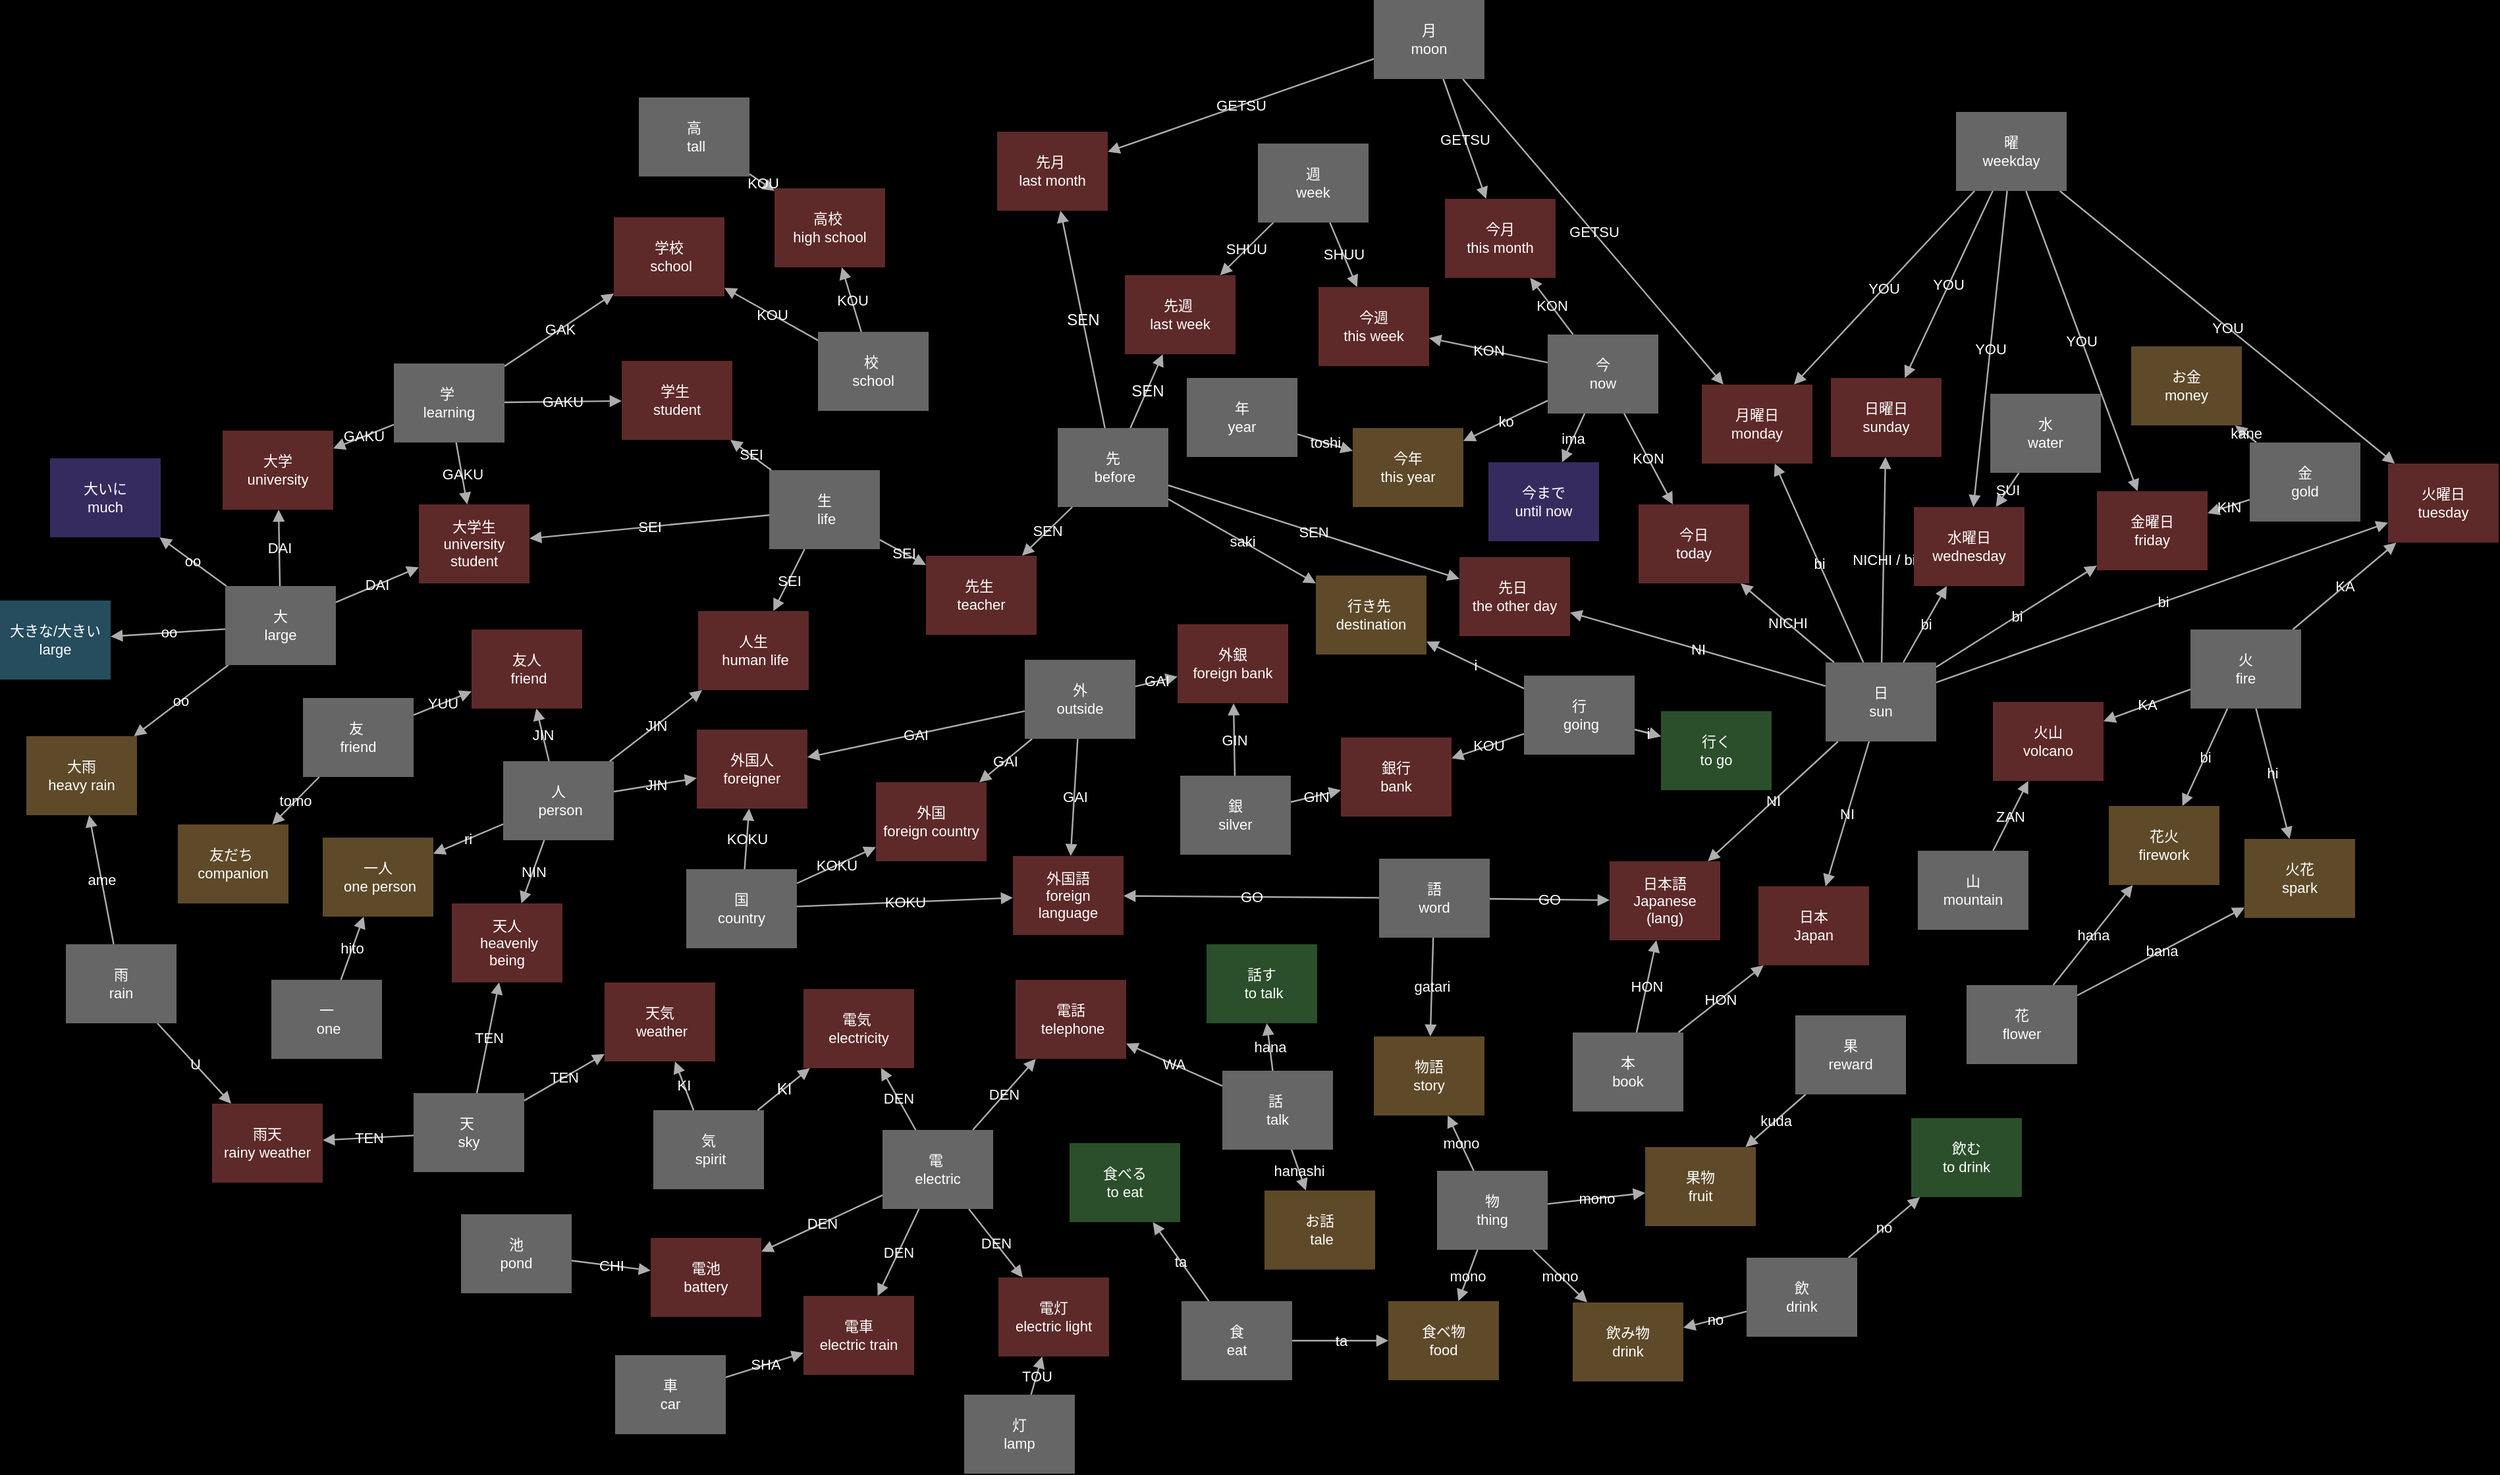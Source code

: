 <mxfile version="12.8.5" type="github"><diagram id="cGYrNOl464V7BJmbVYS6" name="Page-1"><mxGraphModel dx="3262" dy="1743" grid="0" gridSize="10" guides="0" tooltips="1" connect="1" arrows="1" fold="1" page="1" pageScale="1" pageWidth="1169" pageHeight="827" background="#000000" math="0" shadow="0"><root><mxCell id="0"/><mxCell id="1" parent="0"/><mxCell id="3mIrr0BUqu_BKKnHQWD6-214" value="TEN" style="edgeStyle=none;orthogonalLoop=1;jettySize=auto;html=1;labelBackgroundColor=none;endArrow=block;endFill=1;strokeColor=#ADADAD;strokeWidth=1.2;fontColor=#FFFFFF;" edge="1" parent="1" source="3mIrr0BUqu_BKKnHQWD6-1" target="3mIrr0BUqu_BKKnHQWD6-213"><mxGeometry relative="1" as="geometry"/></mxCell><mxCell id="3mIrr0BUqu_BKKnHQWD6-1" value="&lt;div&gt;天 &lt;/div&gt;&lt;div&gt;sky&lt;/div&gt;" style="html=1;whiteSpace=wrap;rounded=0;arcSize=50;fontSize=11;fontColor=#ffffff;spacing=5;strokeOpacity=100;fillOpacity=100;fillColor=#666666;strokeWidth=1.2;strokeColor=none;" vertex="1" parent="1"><mxGeometry x="-622" y="327" width="84" height="60" as="geometry"/></mxCell><mxCell id="3mIrr0BUqu_BKKnHQWD6-2" value="&lt;div&gt;天気&lt;/div&gt;&lt;div&gt; weather&lt;/div&gt;" style="html=1;whiteSpace=wrap;;fontSize=11;fontColor=#ffffff;spacing=5;strokeOpacity=100;fillOpacity=100;fillColor=#5e2929;strokeWidth=1.2;rounded=0;strokeColor=none;" vertex="1" parent="1"><mxGeometry x="-477" y="243" width="84" height="60" as="geometry"/></mxCell><mxCell id="3mIrr0BUqu_BKKnHQWD6-3" value="&lt;div&gt;天人&lt;/div&gt;&lt;div&gt; heavenly being&lt;/div&gt;" style="html=1;whiteSpace=wrap;;fontSize=11;fontColor=#ffffff;spacing=5;strokeOpacity=100;fillOpacity=100;fillColor=#5e2929;strokeWidth=1.2;rounded=0;strokeColor=none;" vertex="1" parent="1"><mxGeometry x="-593" y="183" width="84" height="60" as="geometry"/></mxCell><mxCell id="3mIrr0BUqu_BKKnHQWD6-4" value="TEN" style="html=1;jettySize=18;fontSize=11;strokeColor=#ADADAD;strokeOpacity=100;strokeWidth=1.2;rounded=1;arcSize=0;startArrow=none;;endArrow=block;endFill=1;;fontColor=#FFFFFF;labelBackgroundColor=none;" edge="1" parent="1" source="3mIrr0BUqu_BKKnHQWD6-1" target="3mIrr0BUqu_BKKnHQWD6-3"><mxGeometry width="100" height="100" relative="1" as="geometry"/></mxCell><mxCell id="3mIrr0BUqu_BKKnHQWD6-6" value="TEN" style="html=1;jettySize=18;fontSize=11;strokeColor=#ADADAD;strokeOpacity=100;strokeWidth=1.2;rounded=1;arcSize=0;startArrow=none;;endArrow=block;endFill=1;;fontColor=#FFFFFF;labelBackgroundColor=none;" edge="1" parent="1" source="3mIrr0BUqu_BKKnHQWD6-1" target="3mIrr0BUqu_BKKnHQWD6-2"><mxGeometry width="100" height="100" relative="1" as="geometry"/></mxCell><mxCell id="3mIrr0BUqu_BKKnHQWD6-8" value="&lt;div&gt;気&lt;/div&gt;&lt;div&gt; spirit&lt;/div&gt;" style="html=1;whiteSpace=wrap;rounded=0;arcSize=50;fontSize=11;fontColor=#ffffff;spacing=5;strokeOpacity=100;fillOpacity=100;fillColor=#666666;strokeWidth=1.2;strokeColor=none;" vertex="1" parent="1"><mxGeometry x="-440" y="340" width="84" height="60" as="geometry"/></mxCell><mxCell id="3mIrr0BUqu_BKKnHQWD6-9" value="KI" style="html=1;jettySize=18;fontSize=11;strokeColor=#ADADAD;strokeOpacity=100;strokeWidth=1.2;rounded=1;arcSize=0;startArrow=none;;endArrow=block;endFill=1;;fontColor=#FFFFFF;labelBackgroundColor=none;" edge="1" parent="1" source="3mIrr0BUqu_BKKnHQWD6-8" target="3mIrr0BUqu_BKKnHQWD6-2"><mxGeometry width="100" height="100" relative="1" as="geometry"/></mxCell><mxCell id="3mIrr0BUqu_BKKnHQWD6-132" value="JIN" style="edgeStyle=none;orthogonalLoop=1;jettySize=auto;html=1;endArrow=block;endFill=1;strokeColor=#ADADAD;strokeWidth=1.2;fontColor=#FFFFFF;labelBackgroundColor=none;startArrow=none;arcSize=0;" edge="1" parent="1" source="3mIrr0BUqu_BKKnHQWD6-11" target="3mIrr0BUqu_BKKnHQWD6-123"><mxGeometry relative="1" as="geometry"/></mxCell><mxCell id="3mIrr0BUqu_BKKnHQWD6-11" value="&lt;div&gt;人&lt;/div&gt;&lt;div&gt; person&lt;/div&gt;" style="html=1;whiteSpace=wrap;rounded=0;arcSize=50;fontSize=11;fontColor=#ffffff;spacing=5;strokeOpacity=100;fillOpacity=100;fillColor=#666666;strokeWidth=1.2;strokeColor=none;" vertex="1" parent="1"><mxGeometry x="-554" y="75" width="84" height="60" as="geometry"/></mxCell><mxCell id="3mIrr0BUqu_BKKnHQWD6-12" value="NIN" style="html=1;jettySize=18;fontSize=11;strokeColor=#ADADAD;strokeOpacity=100;strokeWidth=1.2;rounded=1;arcSize=0;startArrow=none;;endArrow=block;endFill=1;;fontColor=#FFFFFF;labelBackgroundColor=none;" edge="1" parent="1" source="3mIrr0BUqu_BKKnHQWD6-11" target="3mIrr0BUqu_BKKnHQWD6-3"><mxGeometry width="100" height="100" relative="1" as="geometry"/></mxCell><mxCell id="3mIrr0BUqu_BKKnHQWD6-14" value="&lt;div&gt;一人&lt;/div&gt;&lt;div&gt; one person&lt;/div&gt;" style="html=1;whiteSpace=wrap;;fontSize=11;fontColor=#ffffff;spacing=5;strokeOpacity=100;fillOpacity=100;fillColor=#5e4a29;strokeWidth=1.2;rounded=0;strokeColor=none;" vertex="1" parent="1"><mxGeometry x="-691" y="133" width="84" height="60" as="geometry"/></mxCell><mxCell id="3mIrr0BUqu_BKKnHQWD6-15" value="&lt;div&gt;一&lt;/div&gt;&lt;div&gt; one&lt;/div&gt;" style="html=1;whiteSpace=wrap;rounded=0;arcSize=50;fontSize=11;fontColor=#ffffff;spacing=5;strokeOpacity=100;fillOpacity=100;fillColor=#666666;strokeWidth=1.2;strokeColor=none;" vertex="1" parent="1"><mxGeometry x="-730" y="241" width="84" height="60" as="geometry"/></mxCell><mxCell id="3mIrr0BUqu_BKKnHQWD6-16" value="hito" style="html=1;jettySize=18;fontSize=11;strokeColor=#ADADAD;strokeOpacity=100;strokeWidth=1.2;rounded=1;arcSize=0;startArrow=none;;endArrow=block;endFill=1;;fontColor=#FFFFFF;labelBackgroundColor=none;" edge="1" parent="1" source="3mIrr0BUqu_BKKnHQWD6-15" target="3mIrr0BUqu_BKKnHQWD6-14"><mxGeometry width="100" height="100" relative="1" as="geometry"/></mxCell><mxCell id="3mIrr0BUqu_BKKnHQWD6-18" value="ri" style="html=1;jettySize=18;fontSize=11;strokeColor=#ADADAD;strokeOpacity=100;strokeWidth=1.2;rounded=1;arcSize=0;startArrow=none;;endArrow=block;endFill=1;;fontColor=#FFFFFF;labelBackgroundColor=none;" edge="1" parent="1" source="3mIrr0BUqu_BKKnHQWD6-11" target="3mIrr0BUqu_BKKnHQWD6-14"><mxGeometry width="100" height="100" relative="1" as="geometry"/></mxCell><mxCell id="3mIrr0BUqu_BKKnHQWD6-20" value="&lt;div&gt;人生&lt;/div&gt;&lt;div&gt; human life&lt;/div&gt;" style="html=1;whiteSpace=wrap;;fontSize=11;fontColor=#ffffff;spacing=5;strokeOpacity=100;fillOpacity=100;fillColor=#5e2929;strokeWidth=1.2;rounded=0;strokeColor=none;" vertex="1" parent="1"><mxGeometry x="-406" y="-39" width="84" height="60" as="geometry"/></mxCell><mxCell id="3mIrr0BUqu_BKKnHQWD6-21" value="JIN" style="html=1;jettySize=18;fontSize=11;strokeColor=#ADADAD;strokeOpacity=100;strokeWidth=1.2;rounded=1;arcSize=0;startArrow=none;;endArrow=block;endFill=1;;fontColor=#FFFFFF;labelBackgroundColor=none;" edge="1" parent="1" source="3mIrr0BUqu_BKKnHQWD6-11" target="3mIrr0BUqu_BKKnHQWD6-20"><mxGeometry width="100" height="100" relative="1" as="geometry"/></mxCell><mxCell id="3mIrr0BUqu_BKKnHQWD6-230" value="SEI" style="edgeStyle=none;orthogonalLoop=1;jettySize=auto;html=1;labelBackgroundColor=none;endArrow=block;endFill=1;strokeColor=#ADADAD;strokeWidth=1.2;fontColor=#FFFFFF;" edge="1" parent="1" source="3mIrr0BUqu_BKKnHQWD6-23" target="3mIrr0BUqu_BKKnHQWD6-227"><mxGeometry relative="1" as="geometry"/></mxCell><mxCell id="3mIrr0BUqu_BKKnHQWD6-23" value="&lt;div&gt;生&lt;/div&gt;&lt;div&gt; life&lt;/div&gt;" style="html=1;whiteSpace=wrap;rounded=0;arcSize=50;fontSize=11;fontColor=#ffffff;spacing=5;strokeOpacity=100;fillOpacity=100;fillColor=#666666;strokeWidth=1.2;strokeColor=none;" vertex="1" parent="1"><mxGeometry x="-352" y="-146" width="84" height="60" as="geometry"/></mxCell><mxCell id="3mIrr0BUqu_BKKnHQWD6-24" value="SEI" style="html=1;jettySize=18;fontSize=11;strokeColor=#ADADAD;strokeOpacity=100;strokeWidth=1.2;rounded=1;arcSize=0;startArrow=none;;endArrow=block;endFill=1;;fontColor=#FFFFFF;labelBackgroundColor=none;" edge="1" parent="1" source="3mIrr0BUqu_BKKnHQWD6-23" target="3mIrr0BUqu_BKKnHQWD6-20"><mxGeometry width="100" height="100" relative="1" as="geometry"/></mxCell><mxCell id="3mIrr0BUqu_BKKnHQWD6-26" value="&lt;div&gt;電気 &lt;/div&gt;&lt;div&gt;electricity&lt;/div&gt;" style="html=1;whiteSpace=wrap;;fontSize=11;fontColor=#ffffff;spacing=5;strokeOpacity=100;fillOpacity=100;fillColor=#5e2929;strokeWidth=1.2;rounded=0;strokeColor=none;" vertex="1" parent="1"><mxGeometry x="-326" y="248" width="84" height="60" as="geometry"/></mxCell><mxCell id="3mIrr0BUqu_BKKnHQWD6-27" value="" style="html=1;jettySize=18;fontSize=11;strokeColor=#ADADAD;strokeOpacity=100;strokeWidth=1.2;rounded=1;arcSize=0;startArrow=none;;endArrow=block;endFill=1;;fontColor=#FFFFFF;labelBackgroundColor=none;" edge="1" parent="1" source="3mIrr0BUqu_BKKnHQWD6-8" target="3mIrr0BUqu_BKKnHQWD6-26"><mxGeometry width="100" height="100" relative="1" as="geometry"/></mxCell><mxCell id="3mIrr0BUqu_BKKnHQWD6-28" value="KI" style="text;html=1;resizable=0;labelBackgroundColor=none;align=center;verticalAlign=middle;fontColor=#FFFFFF;" vertex="1" parent="3mIrr0BUqu_BKKnHQWD6-27"><mxGeometry relative="1" as="geometry"/></mxCell><mxCell id="3mIrr0BUqu_BKKnHQWD6-252" value="DEN" style="edgeStyle=none;orthogonalLoop=1;jettySize=auto;html=1;labelBackgroundColor=none;endArrow=block;endFill=1;strokeColor=#ADADAD;strokeWidth=1.2;fontColor=#FFFFFF;" edge="1" parent="1" source="3mIrr0BUqu_BKKnHQWD6-29" target="3mIrr0BUqu_BKKnHQWD6-251"><mxGeometry relative="1" as="geometry"/></mxCell><mxCell id="3mIrr0BUqu_BKKnHQWD6-254" value="DEN" style="edgeStyle=none;orthogonalLoop=1;jettySize=auto;html=1;labelBackgroundColor=none;endArrow=block;endFill=1;strokeColor=#ADADAD;strokeWidth=1.2;fontColor=#FFFFFF;" edge="1" parent="1" source="3mIrr0BUqu_BKKnHQWD6-29" target="3mIrr0BUqu_BKKnHQWD6-253"><mxGeometry relative="1" as="geometry"/></mxCell><mxCell id="3mIrr0BUqu_BKKnHQWD6-256" value="DEN" style="edgeStyle=none;orthogonalLoop=1;jettySize=auto;html=1;labelBackgroundColor=none;endArrow=block;endFill=1;strokeColor=#ADADAD;strokeWidth=1.2;fontColor=#FFFFFF;" edge="1" parent="1" source="3mIrr0BUqu_BKKnHQWD6-29" target="3mIrr0BUqu_BKKnHQWD6-255"><mxGeometry relative="1" as="geometry"/></mxCell><mxCell id="3mIrr0BUqu_BKKnHQWD6-29" value="&lt;div&gt;電 &lt;/div&gt;&lt;div&gt;electric&lt;/div&gt;" style="html=1;whiteSpace=wrap;rounded=0;arcSize=50;fontSize=11;fontColor=#ffffff;spacing=5;strokeOpacity=100;fillOpacity=100;fillColor=#666666;strokeWidth=1.2;strokeColor=none;" vertex="1" parent="1"><mxGeometry x="-266" y="355" width="84" height="60" as="geometry"/></mxCell><mxCell id="3mIrr0BUqu_BKKnHQWD6-30" value="DEN" style="html=1;jettySize=18;fontSize=11;strokeColor=#ADADAD;strokeOpacity=100;strokeWidth=1.2;rounded=1;arcSize=0;startArrow=none;;endArrow=block;endFill=1;;labelBackgroundColor=none;fontColor=#FFFFFF;" edge="1" parent="1" source="3mIrr0BUqu_BKKnHQWD6-29" target="3mIrr0BUqu_BKKnHQWD6-26"><mxGeometry width="100" height="100" relative="1" as="geometry"><mxPoint x="141" y="119" as="sourcePoint"/><mxPoint x="1" y="159" as="targetPoint"/></mxGeometry></mxCell><mxCell id="3mIrr0BUqu_BKKnHQWD6-32" value="&lt;div&gt;電話&lt;/div&gt;&lt;div&gt; telephone&lt;/div&gt;" style="html=1;whiteSpace=wrap;;fontSize=11;fontColor=#ffffff;spacing=5;strokeOpacity=100;fillOpacity=100;fillColor=#5e2929;strokeWidth=1.2;rounded=0;strokeColor=none;" vertex="1" parent="1"><mxGeometry x="-165" y="241" width="84" height="60" as="geometry"/></mxCell><mxCell id="3mIrr0BUqu_BKKnHQWD6-33" value="DEN" style="html=1;jettySize=18;fontSize=11;strokeColor=#ADADAD;strokeOpacity=100;strokeWidth=1.2;rounded=1;arcSize=0;startArrow=none;;endArrow=block;endFill=1;;labelBackgroundColor=none;fontColor=#FFFFFF;" edge="1" parent="1" source="3mIrr0BUqu_BKKnHQWD6-29" target="3mIrr0BUqu_BKKnHQWD6-32"><mxGeometry width="100" height="100" relative="1" as="geometry"/></mxCell><mxCell id="3mIrr0BUqu_BKKnHQWD6-35" value="&lt;div&gt;話 &lt;/div&gt;&lt;div&gt;talk&lt;/div&gt;" style="html=1;whiteSpace=wrap;rounded=0;arcSize=50;fontSize=11;fontColor=#ffffff;spacing=5;strokeOpacity=100;fillOpacity=100;fillColor=#666666;strokeWidth=1.2;strokeColor=none;" vertex="1" parent="1"><mxGeometry x="-8" y="310" width="84" height="60" as="geometry"/></mxCell><mxCell id="3mIrr0BUqu_BKKnHQWD6-36" value="WA" style="html=1;jettySize=18;fontSize=11;strokeColor=#ADADAD;strokeOpacity=100;strokeWidth=1.2;rounded=1;arcSize=0;startArrow=none;;endArrow=block;endFill=1;;fontColor=#FFFFFF;labelBackgroundColor=none;" edge="1" parent="1" source="3mIrr0BUqu_BKKnHQWD6-35" target="3mIrr0BUqu_BKKnHQWD6-32"><mxGeometry width="100" height="100" relative="1" as="geometry"/></mxCell><mxCell id="3mIrr0BUqu_BKKnHQWD6-38" value="SEI" style="html=1;jettySize=18;fontSize=11;strokeColor=#ADADAD;strokeOpacity=100;strokeWidth=1.2;rounded=1;arcSize=0;startArrow=none;;endArrow=block;endFill=1;;fontColor=#FFFFFF;labelBackgroundColor=none;" edge="1" parent="1" source="3mIrr0BUqu_BKKnHQWD6-23" target="3mIrr0BUqu_BKKnHQWD6-40"><mxGeometry width="100" height="100" relative="1" as="geometry"/></mxCell><mxCell id="3mIrr0BUqu_BKKnHQWD6-40" value="&lt;div&gt;先生 &lt;/div&gt;&lt;div&gt;teacher&lt;/div&gt;" style="html=1;whiteSpace=wrap;;fontSize=11;fontColor=#ffffff;spacing=5;strokeOpacity=100;fillOpacity=100;fillColor=#5e2929;strokeWidth=1.2;rounded=0;strokeColor=none;" vertex="1" parent="1"><mxGeometry x="-233" y="-81" width="84" height="60" as="geometry"/></mxCell><mxCell id="3mIrr0BUqu_BKKnHQWD6-41" value="&lt;div&gt;学生 &lt;/div&gt;&lt;div&gt;student&lt;/div&gt;" style="html=1;whiteSpace=wrap;;fontSize=11;fontColor=#ffffff;spacing=5;strokeOpacity=100;fillOpacity=100;fillColor=#5e2929;strokeWidth=1.2;rounded=0;strokeColor=none;" vertex="1" parent="1"><mxGeometry x="-464" y="-229" width="84" height="60" as="geometry"/></mxCell><mxCell id="3mIrr0BUqu_BKKnHQWD6-42" value="SEI" style="html=1;jettySize=18;fontSize=11;strokeColor=#ADADAD;strokeOpacity=100;strokeWidth=1.2;rounded=1;arcSize=0;startArrow=none;;endArrow=block;endFill=1;;fontColor=#FFFFFF;labelBackgroundColor=none;" edge="1" parent="1" source="3mIrr0BUqu_BKKnHQWD6-23" target="3mIrr0BUqu_BKKnHQWD6-41"><mxGeometry width="100" height="100" relative="1" as="geometry"><mxPoint x="-409" y="-201" as="targetPoint"/></mxGeometry></mxCell><mxCell id="3mIrr0BUqu_BKKnHQWD6-226" value="GAKU" style="edgeStyle=none;orthogonalLoop=1;jettySize=auto;html=1;labelBackgroundColor=none;endArrow=block;endFill=1;strokeColor=#ADADAD;strokeWidth=1.2;fontColor=#FFFFFF;" edge="1" parent="1" source="3mIrr0BUqu_BKKnHQWD6-44" target="3mIrr0BUqu_BKKnHQWD6-223"><mxGeometry relative="1" as="geometry"/></mxCell><mxCell id="3mIrr0BUqu_BKKnHQWD6-229" value="GAKU" style="edgeStyle=none;orthogonalLoop=1;jettySize=auto;html=1;labelBackgroundColor=none;endArrow=block;endFill=1;strokeColor=#ADADAD;strokeWidth=1.2;fontColor=#FFFFFF;" edge="1" parent="1" source="3mIrr0BUqu_BKKnHQWD6-44" target="3mIrr0BUqu_BKKnHQWD6-227"><mxGeometry relative="1" as="geometry"/></mxCell><mxCell id="3mIrr0BUqu_BKKnHQWD6-44" value="&lt;div&gt;学 &lt;/div&gt;&lt;div&gt;learning&lt;/div&gt;" style="html=1;whiteSpace=wrap;rounded=0;arcSize=50;fontSize=11;fontColor=#ffffff;spacing=5;strokeOpacity=100;fillOpacity=100;fillColor=#666666;strokeWidth=1.2;strokeColor=none;" vertex="1" parent="1"><mxGeometry x="-637" y="-227" width="84" height="60" as="geometry"/></mxCell><mxCell id="3mIrr0BUqu_BKKnHQWD6-45" value="GAKU" style="html=1;jettySize=18;fontSize=11;strokeColor=#ADADAD;strokeOpacity=100;strokeWidth=1.2;rounded=1;arcSize=0;startArrow=none;;endArrow=block;endFill=1;;fontColor=#FFFFFF;labelBackgroundColor=none;" edge="1" parent="1" source="3mIrr0BUqu_BKKnHQWD6-44" target="3mIrr0BUqu_BKKnHQWD6-41"><mxGeometry width="100" height="100" relative="1" as="geometry"/></mxCell><mxCell id="3mIrr0BUqu_BKKnHQWD6-47" value="&lt;div&gt;先&lt;/div&gt;&lt;div&gt; before&lt;/div&gt;" style="html=1;whiteSpace=wrap;rounded=0;arcSize=50;fontSize=11;fontColor=#ffffff;spacing=5;strokeOpacity=100;fillOpacity=100;fillColor=#666666;strokeWidth=1.2;strokeColor=none;" vertex="1" parent="1"><mxGeometry x="-133" y="-178" width="84" height="60" as="geometry"/></mxCell><mxCell id="3mIrr0BUqu_BKKnHQWD6-48" value="SEN" style="html=1;jettySize=18;fontSize=11;strokeColor=#ADADAD;strokeOpacity=100;strokeWidth=1.2;rounded=1;arcSize=0;startArrow=none;;endArrow=block;endFill=1;;fontColor=#FFFFFF;labelBackgroundColor=none;" edge="1" parent="1" source="3mIrr0BUqu_BKKnHQWD6-47" target="3mIrr0BUqu_BKKnHQWD6-40"><mxGeometry width="100" height="100" relative="1" as="geometry"/></mxCell><mxCell id="3mIrr0BUqu_BKKnHQWD6-50" value="&lt;div&gt;先日 &lt;/div&gt;&lt;div&gt;the other day&lt;/div&gt;" style="html=1;whiteSpace=wrap;;fontSize=11;fontColor=#ffffff;spacing=5;strokeOpacity=100;fillOpacity=100;fillColor=#5e2929;strokeWidth=1.2;rounded=0;strokeColor=none;" vertex="1" parent="1"><mxGeometry x="172" y="-80" width="84" height="60" as="geometry"/></mxCell><mxCell id="3mIrr0BUqu_BKKnHQWD6-51" value="&lt;div&gt;先週 &lt;/div&gt;&lt;div&gt;last week&lt;/div&gt;" style="html=1;whiteSpace=wrap;;fontSize=11;fontColor=#ffffff;spacing=5;strokeOpacity=100;fillOpacity=100;fillColor=#5e2929;strokeWidth=1.2;rounded=0;strokeColor=none;" vertex="1" parent="1"><mxGeometry x="-82" y="-294" width="84" height="60" as="geometry"/></mxCell><mxCell id="3mIrr0BUqu_BKKnHQWD6-52" value="&lt;div&gt;先月 &lt;/div&gt;&lt;div&gt;last month&lt;/div&gt;" style="html=1;whiteSpace=wrap;;fontSize=11;fontColor=#ffffff;spacing=5;strokeOpacity=100;fillOpacity=100;fillColor=#5e2929;strokeWidth=1.2;rounded=0;strokeColor=none;" vertex="1" parent="1"><mxGeometry x="-179" y="-403" width="84" height="60" as="geometry"/></mxCell><mxCell id="3mIrr0BUqu_BKKnHQWD6-53" value="" style="html=1;jettySize=18;fontSize=11;strokeColor=#ADADAD;strokeOpacity=100;strokeWidth=1.2;rounded=1;arcSize=0;startArrow=none;;endArrow=block;endFill=1;;fontColor=#FFFFFF;labelBackgroundColor=none;" edge="1" parent="1" source="3mIrr0BUqu_BKKnHQWD6-47" target="3mIrr0BUqu_BKKnHQWD6-52"><mxGeometry width="100" height="100" relative="1" as="geometry"/></mxCell><mxCell id="3mIrr0BUqu_BKKnHQWD6-54" value="SEN" style="text;html=1;resizable=0;labelBackgroundColor=none;align=center;verticalAlign=middle;fontColor=#FFFFFF;" vertex="1" parent="3mIrr0BUqu_BKKnHQWD6-53"><mxGeometry relative="1" as="geometry"/></mxCell><mxCell id="3mIrr0BUqu_BKKnHQWD6-55" value="" style="html=1;jettySize=18;fontSize=11;strokeColor=#ADADAD;strokeOpacity=100;strokeWidth=1.2;rounded=1;arcSize=0;startArrow=none;;endArrow=block;endFill=1;;fontColor=#FFFFFF;labelBackgroundColor=none;" edge="1" parent="1" source="3mIrr0BUqu_BKKnHQWD6-47" target="3mIrr0BUqu_BKKnHQWD6-51"><mxGeometry width="100" height="100" relative="1" as="geometry"/></mxCell><mxCell id="3mIrr0BUqu_BKKnHQWD6-56" value="SEN" style="text;html=1;resizable=0;labelBackgroundColor=none;align=center;verticalAlign=middle;fontColor=#FFFFFF;" vertex="1" parent="3mIrr0BUqu_BKKnHQWD6-55"><mxGeometry relative="1" as="geometry"/></mxCell><mxCell id="3mIrr0BUqu_BKKnHQWD6-57" value="SEN" style="html=1;jettySize=18;fontSize=11;strokeColor=#ADADAD;strokeOpacity=100;strokeWidth=1.2;rounded=1;arcSize=0;startArrow=none;;endArrow=block;endFill=1;;fontColor=#FFFFFF;labelBackgroundColor=none;" edge="1" parent="1" source="3mIrr0BUqu_BKKnHQWD6-47" target="3mIrr0BUqu_BKKnHQWD6-50"><mxGeometry width="100" height="100" relative="1" as="geometry"/></mxCell><mxCell id="3mIrr0BUqu_BKKnHQWD6-59" value="&lt;div&gt;友人&lt;/div&gt;&lt;div&gt; friend&lt;/div&gt;" style="html=1;whiteSpace=wrap;;fontSize=11;fontColor=#ffffff;spacing=5;strokeOpacity=100;fillOpacity=100;fillColor=#5e2929;strokeWidth=1.2;rounded=0;strokeColor=none;" vertex="1" parent="1"><mxGeometry x="-578" y="-25" width="84" height="60" as="geometry"/></mxCell><mxCell id="3mIrr0BUqu_BKKnHQWD6-60" value="JIN" style="html=1;jettySize=18;fontSize=11;strokeColor=#ADADAD;strokeOpacity=100;strokeWidth=1.2;rounded=1;arcSize=0;startArrow=none;;endArrow=block;endFill=1;;fontColor=#FFFFFF;labelBackgroundColor=none;" edge="1" parent="1" source="3mIrr0BUqu_BKKnHQWD6-11" target="3mIrr0BUqu_BKKnHQWD6-59"><mxGeometry width="100" height="100" relative="1" as="geometry"/></mxCell><mxCell id="3mIrr0BUqu_BKKnHQWD6-62" value="&lt;div&gt;友 &lt;/div&gt;&lt;div&gt;friend&lt;/div&gt;" style="html=1;whiteSpace=wrap;rounded=0;arcSize=50;fontSize=11;fontColor=#ffffff;spacing=5;strokeOpacity=100;fillOpacity=100;fillColor=#666666;strokeWidth=1.2;strokeColor=none;" vertex="1" parent="1"><mxGeometry x="-706" y="27" width="84" height="60" as="geometry"/></mxCell><mxCell id="3mIrr0BUqu_BKKnHQWD6-63" value="YUU" style="html=1;jettySize=18;fontSize=11;strokeColor=#ADADAD;strokeOpacity=100;strokeWidth=1.2;rounded=1;arcSize=0;startArrow=none;;endArrow=block;endFill=1;;fontColor=#FFFFFF;labelBackgroundColor=none;" edge="1" parent="1" source="3mIrr0BUqu_BKKnHQWD6-62" target="3mIrr0BUqu_BKKnHQWD6-59"><mxGeometry width="100" height="100" relative="1" as="geometry"/></mxCell><mxCell id="3mIrr0BUqu_BKKnHQWD6-65" value="&lt;div&gt;友だち &lt;/div&gt;&lt;div&gt;companion&lt;/div&gt;" style="html=1;whiteSpace=wrap;;fontSize=11;fontColor=#ffffff;spacing=5;strokeOpacity=100;fillOpacity=100;fillColor=#5e4a29;strokeWidth=1.2;rounded=0;strokeColor=none;" vertex="1" parent="1"><mxGeometry x="-801" y="123" width="84" height="60" as="geometry"/></mxCell><mxCell id="3mIrr0BUqu_BKKnHQWD6-66" value="tomo" style="html=1;jettySize=18;fontSize=11;strokeColor=#ADADAD;strokeOpacity=100;strokeWidth=1.2;rounded=1;arcSize=0;startArrow=none;;endArrow=block;endFill=1;;fontColor=#FFFFFF;labelBackgroundColor=none;" edge="1" parent="1" source="3mIrr0BUqu_BKKnHQWD6-62" target="3mIrr0BUqu_BKKnHQWD6-65"><mxGeometry width="100" height="100" relative="1" as="geometry"/></mxCell><mxCell id="3mIrr0BUqu_BKKnHQWD6-68" value="&lt;div&gt;話す&lt;/div&gt;&lt;div&gt; to talk&lt;/div&gt;" style="html=1;whiteSpace=wrap;;fontSize=11;fontColor=#ffffff;spacing=5;strokeOpacity=100;fillOpacity=100;fillColor=#2b4f2a;strokeWidth=1.2;rounded=0;strokeColor=none;" vertex="1" parent="1"><mxGeometry x="-20" y="214" width="84" height="60" as="geometry"/></mxCell><mxCell id="3mIrr0BUqu_BKKnHQWD6-69" value="hana" style="html=1;jettySize=18;fontSize=11;strokeColor=#ADADAD;strokeOpacity=100;strokeWidth=1.2;rounded=1;arcSize=0;startArrow=none;;endArrow=block;endFill=1;;labelBackgroundColor=none;fontColor=#FFFFFF;" edge="1" parent="1" source="3mIrr0BUqu_BKKnHQWD6-35" target="3mIrr0BUqu_BKKnHQWD6-68"><mxGeometry width="100" height="100" relative="1" as="geometry"/></mxCell><mxCell id="3mIrr0BUqu_BKKnHQWD6-71" value="&lt;div&gt;お話&lt;/div&gt;&lt;div&gt; tale&lt;/div&gt;" style="html=1;whiteSpace=wrap;;fontSize=11;fontColor=#ffffff;spacing=5;strokeOpacity=100;fillOpacity=100;fillColor=#5e4a29;strokeWidth=1.2;rounded=0;strokeColor=none;" vertex="1" parent="1"><mxGeometry x="24" y="401" width="84" height="60" as="geometry"/></mxCell><mxCell id="3mIrr0BUqu_BKKnHQWD6-72" value="hanashi" style="html=1;jettySize=18;fontSize=11;strokeColor=#ADADAD;strokeOpacity=100;strokeWidth=1.2;rounded=1;arcSize=0;startArrow=none;;endArrow=block;endFill=1;;labelBackgroundColor=none;fontColor=#FFFFFF;" edge="1" parent="1" source="3mIrr0BUqu_BKKnHQWD6-35" target="3mIrr0BUqu_BKKnHQWD6-71"><mxGeometry width="100" height="100" relative="1" as="geometry"/></mxCell><mxCell id="3mIrr0BUqu_BKKnHQWD6-74" value="&lt;div&gt;学校&lt;/div&gt;&lt;div&gt; school&lt;/div&gt;" style="html=1;whiteSpace=wrap;;fontSize=11;fontColor=#ffffff;spacing=5;strokeOpacity=100;fillOpacity=100;fillColor=#5e2929;strokeWidth=1.2;rounded=0;strokeColor=none;" vertex="1" parent="1"><mxGeometry x="-470" y="-338" width="84" height="60" as="geometry"/></mxCell><mxCell id="3mIrr0BUqu_BKKnHQWD6-75" value="GAK" style="html=1;jettySize=18;fontSize=11;strokeColor=#ADADAD;strokeOpacity=100;strokeWidth=1.2;rounded=1;arcSize=0;startArrow=none;;endArrow=block;endFill=1;;fontColor=#FFFFFF;labelBackgroundColor=none;" edge="1" parent="1" source="3mIrr0BUqu_BKKnHQWD6-44" target="3mIrr0BUqu_BKKnHQWD6-74"><mxGeometry width="100" height="100" relative="1" as="geometry"/></mxCell><mxCell id="3mIrr0BUqu_BKKnHQWD6-77" value="&lt;div&gt;校 &lt;/div&gt;&lt;div&gt;school&lt;/div&gt;" style="html=1;whiteSpace=wrap;rounded=0;arcSize=0;fontSize=11;fontColor=#ffffff;spacing=5;strokeOpacity=100;fillOpacity=100;fillColor=#666666;strokeWidth=1.2;strokeColor=none;" vertex="1" parent="1"><mxGeometry x="-315" y="-251" width="84" height="60" as="geometry"/></mxCell><mxCell id="3mIrr0BUqu_BKKnHQWD6-78" value="KOU" style="html=1;jettySize=18;fontSize=11;strokeColor=#ADADAD;strokeOpacity=100;strokeWidth=1.2;rounded=1;arcSize=0;startArrow=none;;endArrow=block;endFill=1;;fontColor=#FFFFFF;labelBackgroundColor=none;" edge="1" parent="1" source="3mIrr0BUqu_BKKnHQWD6-77" target="3mIrr0BUqu_BKKnHQWD6-74"><mxGeometry width="100" height="100" relative="1" as="geometry"/></mxCell><mxCell id="3mIrr0BUqu_BKKnHQWD6-80" value="&lt;div&gt;高校 &lt;/div&gt;&lt;div&gt;high school&lt;/div&gt;" style="html=1;whiteSpace=wrap;;fontSize=11;fontColor=#ffffff;spacing=5;strokeOpacity=100;fillOpacity=100;fillColor=#5e2929;strokeWidth=1.2;rounded=0;strokeColor=none;" vertex="1" parent="1"><mxGeometry x="-348" y="-360" width="84" height="60" as="geometry"/></mxCell><mxCell id="3mIrr0BUqu_BKKnHQWD6-81" value="KOU" style="html=1;jettySize=18;fontSize=11;strokeColor=#ADADAD;strokeOpacity=100;strokeWidth=1.2;rounded=1;arcSize=0;startArrow=none;;endArrow=block;endFill=1;;fontColor=#FFFFFF;labelBackgroundColor=none;" edge="1" parent="1" source="3mIrr0BUqu_BKKnHQWD6-77" target="3mIrr0BUqu_BKKnHQWD6-80"><mxGeometry width="100" height="100" relative="1" as="geometry"/></mxCell><mxCell id="3mIrr0BUqu_BKKnHQWD6-83" value="&lt;div&gt;高&lt;/div&gt;&lt;div&gt; tall&lt;/div&gt;" style="html=1;whiteSpace=wrap;rounded=0;arcSize=50;fontSize=11;fontColor=#ffffff;spacing=5;strokeOpacity=100;fillOpacity=100;fillColor=#666666;strokeWidth=1.2;strokeColor=none;" vertex="1" parent="1"><mxGeometry x="-451" y="-429" width="84" height="60" as="geometry"/></mxCell><mxCell id="3mIrr0BUqu_BKKnHQWD6-84" value="KOU" style="html=1;jettySize=18;fontSize=11;strokeColor=#ADADAD;strokeOpacity=100;strokeWidth=1.2;rounded=1;arcSize=0;startArrow=none;;endArrow=block;endFill=1;;fontColor=#FFFFFF;labelBackgroundColor=none;" edge="1" parent="1" source="3mIrr0BUqu_BKKnHQWD6-83" target="3mIrr0BUqu_BKKnHQWD6-80"><mxGeometry width="100" height="100" relative="1" as="geometry"/></mxCell><mxCell id="3mIrr0BUqu_BKKnHQWD6-86" value="&lt;div&gt;行き先 &lt;/div&gt;&lt;div&gt;destination&lt;/div&gt;" style="html=1;whiteSpace=wrap;;fontSize=11;fontColor=#ffffff;spacing=5;strokeOpacity=100;fillOpacity=100;fillColor=#5e4a29;strokeWidth=1.2;rounded=0;strokeColor=none;" vertex="1" parent="1"><mxGeometry x="63" y="-66" width="84" height="60" as="geometry"/></mxCell><mxCell id="3mIrr0BUqu_BKKnHQWD6-87" value="saki" style="html=1;jettySize=18;fontSize=11;strokeColor=#ADADAD;strokeOpacity=100;strokeWidth=1.2;rounded=1;arcSize=0;startArrow=none;;endArrow=block;endFill=1;;fontColor=#FFFFFF;labelBackgroundColor=none;" edge="1" parent="1" source="3mIrr0BUqu_BKKnHQWD6-47" target="3mIrr0BUqu_BKKnHQWD6-86"><mxGeometry width="100" height="100" relative="1" as="geometry"/></mxCell><mxCell id="3mIrr0BUqu_BKKnHQWD6-104" style="edgeStyle=none;orthogonalLoop=1;jettySize=auto;html=1;endArrow=block;endFill=1;strokeColor=#ADADAD;strokeWidth=1.2;" edge="1" parent="1" source="3mIrr0BUqu_BKKnHQWD6-89" target="3mIrr0BUqu_BKKnHQWD6-103"><mxGeometry relative="1" as="geometry"/></mxCell><mxCell id="3mIrr0BUqu_BKKnHQWD6-106" value="i" style="edgeStyle=none;orthogonalLoop=1;jettySize=auto;html=1;endArrow=block;endFill=1;strokeColor=#ADADAD;strokeWidth=1.2;fontColor=#FFFFFF;labelBackgroundColor=none;startArrow=none;arcSize=0;" edge="1" parent="1" source="3mIrr0BUqu_BKKnHQWD6-89" target="3mIrr0BUqu_BKKnHQWD6-103"><mxGeometry relative="1" as="geometry"/></mxCell><mxCell id="3mIrr0BUqu_BKKnHQWD6-109" value="KOU" style="edgeStyle=none;orthogonalLoop=1;jettySize=auto;html=1;endArrow=block;endFill=1;strokeColor=#ADADAD;strokeWidth=1.2;fontColor=#FFFFFF;labelBackgroundColor=none;startArrow=none;arcSize=0;" edge="1" parent="1" source="3mIrr0BUqu_BKKnHQWD6-89" target="3mIrr0BUqu_BKKnHQWD6-108"><mxGeometry relative="1" as="geometry"/></mxCell><mxCell id="3mIrr0BUqu_BKKnHQWD6-89" value="&lt;div&gt;行&lt;/div&gt;&lt;div&gt; going&lt;/div&gt;" style="html=1;whiteSpace=wrap;rounded=0;arcSize=50;fontSize=11;fontColor=#ffffff;spacing=5;strokeOpacity=100;fillOpacity=100;fillColor=#666666;strokeWidth=1.2;strokeColor=none;" vertex="1" parent="1"><mxGeometry x="221" y="10" width="84" height="60" as="geometry"/></mxCell><mxCell id="3mIrr0BUqu_BKKnHQWD6-93" value="i" style="html=1;jettySize=18;fontSize=11;strokeColor=#ADADAD;strokeOpacity=100;strokeWidth=1.2;rounded=1;arcSize=0;startArrow=none;;endArrow=block;endFill=1;;fontColor=#FFFFFF;labelBackgroundColor=none;" edge="1" parent="1" source="3mIrr0BUqu_BKKnHQWD6-89" target="3mIrr0BUqu_BKKnHQWD6-86"><mxGeometry width="100" height="100" relative="1" as="geometry"><mxPoint x="131" y="-141.0" as="sourcePoint"/><mxPoint x="227.0" y="-139.4" as="targetPoint"/></mxGeometry></mxCell><mxCell id="3mIrr0BUqu_BKKnHQWD6-103" value="行く&lt;br&gt;to go" style="html=1;whiteSpace=wrap;;fontSize=11;fontColor=#ffffff;spacing=5;strokeOpacity=100;fillOpacity=100;fillColor=#2b4f2a;strokeWidth=1.2;rounded=0;strokeColor=none;" vertex="1" parent="1"><mxGeometry x="325" y="37" width="84" height="60" as="geometry"/></mxCell><mxCell id="3mIrr0BUqu_BKKnHQWD6-108" value="&lt;div&gt;銀行&lt;/div&gt;&lt;div&gt;bank&lt;br&gt;&lt;/div&gt;" style="html=1;whiteSpace=wrap;;fontSize=11;fontColor=#ffffff;spacing=5;strokeOpacity=100;fillOpacity=100;fillColor=#5e2929;strokeWidth=1.2;rounded=0;strokeColor=none;" vertex="1" parent="1"><mxGeometry x="82" y="57" width="84" height="60" as="geometry"/></mxCell><mxCell id="3mIrr0BUqu_BKKnHQWD6-112" value="GIN" style="edgeStyle=none;orthogonalLoop=1;jettySize=auto;html=1;endArrow=block;endFill=1;strokeColor=#ADADAD;strokeWidth=1.2;fontColor=#FFFFFF;labelBackgroundColor=none;startArrow=none;arcSize=0;" edge="1" parent="1" source="3mIrr0BUqu_BKKnHQWD6-111" target="3mIrr0BUqu_BKKnHQWD6-108"><mxGeometry relative="1" as="geometry"/></mxCell><mxCell id="3mIrr0BUqu_BKKnHQWD6-115" value="GIN" style="edgeStyle=none;orthogonalLoop=1;jettySize=auto;html=1;endArrow=block;endFill=1;strokeColor=#ADADAD;strokeWidth=1.2;fontColor=#FFFFFF;labelBackgroundColor=none;startArrow=none;arcSize=0;" edge="1" parent="1" source="3mIrr0BUqu_BKKnHQWD6-111" target="3mIrr0BUqu_BKKnHQWD6-114"><mxGeometry relative="1" as="geometry"/></mxCell><mxCell id="3mIrr0BUqu_BKKnHQWD6-111" value="&lt;div&gt;銀&lt;/div&gt;&lt;div&gt;silver&lt;br&gt;&lt;/div&gt;" style="html=1;whiteSpace=wrap;rounded=0;arcSize=0;fontSize=11;fontColor=#ffffff;spacing=5;strokeOpacity=100;fillOpacity=100;fillColor=#666666;strokeWidth=1.2;strokeColor=none;" vertex="1" parent="1"><mxGeometry x="-40" y="86" width="84" height="60" as="geometry"/></mxCell><mxCell id="3mIrr0BUqu_BKKnHQWD6-114" value="&lt;div&gt;外銀&lt;/div&gt;&lt;div&gt;foreign bank&lt;br&gt;&lt;/div&gt;" style="html=1;whiteSpace=wrap;;fontSize=11;fontColor=#ffffff;spacing=5;strokeOpacity=100;fillOpacity=100;fillColor=#5e2929;strokeWidth=1.2;rounded=0;strokeColor=none;" vertex="1" parent="1"><mxGeometry x="-42" y="-29" width="84" height="60" as="geometry"/></mxCell><mxCell id="3mIrr0BUqu_BKKnHQWD6-117" value="GAI" style="edgeStyle=none;orthogonalLoop=1;jettySize=auto;html=1;endArrow=block;endFill=1;strokeColor=#ADADAD;strokeWidth=1.2;fontColor=#FFFFFF;labelBackgroundColor=none;startArrow=none;arcSize=0;" edge="1" parent="1" source="3mIrr0BUqu_BKKnHQWD6-116" target="3mIrr0BUqu_BKKnHQWD6-114"><mxGeometry relative="1" as="geometry"/></mxCell><mxCell id="3mIrr0BUqu_BKKnHQWD6-121" value="GAI" style="edgeStyle=none;orthogonalLoop=1;jettySize=auto;html=1;endArrow=block;endFill=1;strokeColor=#ADADAD;strokeWidth=1.2;fontColor=#FFFFFF;labelBackgroundColor=none;startArrow=none;arcSize=0;" edge="1" parent="1" source="3mIrr0BUqu_BKKnHQWD6-116" target="3mIrr0BUqu_BKKnHQWD6-120"><mxGeometry relative="1" as="geometry"/></mxCell><mxCell id="3mIrr0BUqu_BKKnHQWD6-124" value="GAI" style="edgeStyle=none;orthogonalLoop=1;jettySize=auto;html=1;endArrow=block;endFill=1;strokeColor=#ADADAD;strokeWidth=1.2;fontColor=#FFFFFF;labelBackgroundColor=none;startArrow=none;arcSize=0;" edge="1" parent="1" source="3mIrr0BUqu_BKKnHQWD6-116" target="3mIrr0BUqu_BKKnHQWD6-123"><mxGeometry relative="1" as="geometry"/></mxCell><mxCell id="3mIrr0BUqu_BKKnHQWD6-136" value="GAI" style="edgeStyle=none;orthogonalLoop=1;jettySize=auto;html=1;endArrow=block;endFill=1;strokeColor=#ADADAD;strokeWidth=1.2;fontColor=#FFFFFF;labelBackgroundColor=none;startArrow=none;arcSize=0;" edge="1" parent="1" source="3mIrr0BUqu_BKKnHQWD6-116" target="3mIrr0BUqu_BKKnHQWD6-134"><mxGeometry relative="1" as="geometry"/></mxCell><mxCell id="3mIrr0BUqu_BKKnHQWD6-116" value="&lt;div&gt;外&lt;/div&gt;&lt;div&gt;outside&lt;br&gt;&lt;/div&gt;" style="html=1;whiteSpace=wrap;rounded=0;arcSize=0;fontSize=11;fontColor=#ffffff;spacing=5;strokeOpacity=100;fillOpacity=100;fillColor=#666666;strokeWidth=1.2;strokeColor=none;" vertex="1" parent="1"><mxGeometry x="-158" y="-2" width="84" height="60" as="geometry"/></mxCell><mxCell id="3mIrr0BUqu_BKKnHQWD6-120" value="&lt;div&gt;外国&lt;/div&gt;&lt;div&gt;foreign country&lt;br&gt;&lt;/div&gt;" style="html=1;whiteSpace=wrap;;fontSize=11;fontColor=#ffffff;spacing=5;strokeOpacity=100;fillOpacity=100;fillColor=#5e2929;strokeWidth=1.2;rounded=0;strokeColor=none;" vertex="1" parent="1"><mxGeometry x="-271" y="91" width="84" height="60" as="geometry"/></mxCell><mxCell id="3mIrr0BUqu_BKKnHQWD6-123" value="&lt;div&gt;外国人&lt;/div&gt;&lt;div&gt;foreigner&lt;br&gt;&lt;/div&gt;" style="html=1;whiteSpace=wrap;;fontSize=11;fontColor=#ffffff;spacing=5;strokeOpacity=100;fillOpacity=100;fillColor=#5e2929;strokeWidth=1.2;rounded=0;strokeColor=none;" vertex="1" parent="1"><mxGeometry x="-407" y="51" width="84" height="60" as="geometry"/></mxCell><mxCell id="3mIrr0BUqu_BKKnHQWD6-127" value="KOKU" style="edgeStyle=none;orthogonalLoop=1;jettySize=auto;html=1;endArrow=block;endFill=1;strokeColor=#ADADAD;strokeWidth=1.2;fontColor=#FFFFFF;labelBackgroundColor=none;startArrow=none;arcSize=0;" edge="1" parent="1" source="3mIrr0BUqu_BKKnHQWD6-126" target="3mIrr0BUqu_BKKnHQWD6-123"><mxGeometry relative="1" as="geometry"/></mxCell><mxCell id="3mIrr0BUqu_BKKnHQWD6-128" value="KOKU" style="edgeStyle=none;orthogonalLoop=1;jettySize=auto;html=1;endArrow=block;endFill=1;strokeColor=#ADADAD;strokeWidth=1.2;fontColor=#FFFFFF;labelBackgroundColor=none;startArrow=none;arcSize=0;" edge="1" parent="1" source="3mIrr0BUqu_BKKnHQWD6-126" target="3mIrr0BUqu_BKKnHQWD6-120"><mxGeometry relative="1" as="geometry"/></mxCell><mxCell id="3mIrr0BUqu_BKKnHQWD6-135" value="KOKU" style="edgeStyle=none;orthogonalLoop=1;jettySize=auto;html=1;endArrow=block;endFill=1;strokeColor=#ADADAD;strokeWidth=1.2;fontColor=#FFFFFF;labelBackgroundColor=none;startArrow=none;arcSize=0;" edge="1" parent="1" source="3mIrr0BUqu_BKKnHQWD6-126" target="3mIrr0BUqu_BKKnHQWD6-134"><mxGeometry relative="1" as="geometry"/></mxCell><mxCell id="3mIrr0BUqu_BKKnHQWD6-126" value="&lt;div&gt;国&lt;/div&gt;&lt;div&gt;country&lt;br&gt;&lt;/div&gt;" style="html=1;whiteSpace=wrap;rounded=0;arcSize=0;fontSize=11;fontColor=#ffffff;spacing=5;strokeOpacity=100;fillOpacity=100;fillColor=#666666;strokeWidth=1.2;strokeColor=none;" vertex="1" parent="1"><mxGeometry x="-415" y="157" width="84" height="60" as="geometry"/></mxCell><mxCell id="3mIrr0BUqu_BKKnHQWD6-134" value="&lt;div&gt;外国語&lt;/div&gt;foreign language" style="html=1;whiteSpace=wrap;;fontSize=11;fontColor=#ffffff;spacing=5;strokeOpacity=100;fillOpacity=100;fillColor=#5e2929;strokeWidth=1.2;rounded=0;strokeColor=none;" vertex="1" parent="1"><mxGeometry x="-167" y="147" width="84" height="60" as="geometry"/></mxCell><mxCell id="3mIrr0BUqu_BKKnHQWD6-140" value="GO" style="edgeStyle=none;orthogonalLoop=1;jettySize=auto;html=1;endArrow=block;endFill=1;strokeColor=#ADADAD;strokeWidth=1.2;fontColor=#FFFFFF;labelBackgroundColor=none;startArrow=none;arcSize=0;" edge="1" parent="1" source="3mIrr0BUqu_BKKnHQWD6-139" target="3mIrr0BUqu_BKKnHQWD6-134"><mxGeometry relative="1" as="geometry"/></mxCell><mxCell id="3mIrr0BUqu_BKKnHQWD6-143" value="GO" style="edgeStyle=none;orthogonalLoop=1;jettySize=auto;html=1;endArrow=block;endFill=1;strokeColor=#ADADAD;strokeWidth=1.2;fontColor=#FFFFFF;labelBackgroundColor=none;startArrow=none;arcSize=0;" edge="1" parent="1" source="3mIrr0BUqu_BKKnHQWD6-139" target="3mIrr0BUqu_BKKnHQWD6-142"><mxGeometry relative="1" as="geometry"/></mxCell><mxCell id="3mIrr0BUqu_BKKnHQWD6-164" value="gatari" style="edgeStyle=none;orthogonalLoop=1;jettySize=auto;html=1;labelBackgroundColor=none;endArrow=block;endFill=1;strokeColor=#ADADAD;strokeWidth=1.2;fontColor=#FFFFFF;" edge="1" parent="1" source="3mIrr0BUqu_BKKnHQWD6-139" target="3mIrr0BUqu_BKKnHQWD6-163"><mxGeometry relative="1" as="geometry"/></mxCell><mxCell id="3mIrr0BUqu_BKKnHQWD6-139" value="&lt;div&gt;語&lt;br&gt;&lt;/div&gt;&lt;div&gt;word&lt;/div&gt;" style="html=1;whiteSpace=wrap;rounded=0;arcSize=0;fontSize=11;fontColor=#ffffff;spacing=5;strokeOpacity=100;fillOpacity=100;fillColor=#666666;strokeWidth=1.2;strokeColor=none;" vertex="1" parent="1"><mxGeometry x="111" y="149" width="84" height="60" as="geometry"/></mxCell><mxCell id="3mIrr0BUqu_BKKnHQWD6-142" value="&lt;div&gt;日本語&lt;/div&gt;&lt;div&gt;Japanese (lang)&lt;br&gt;&lt;/div&gt;" style="html=1;whiteSpace=wrap;;fontSize=11;fontColor=#ffffff;spacing=5;strokeOpacity=100;fillOpacity=100;fillColor=#5e2929;strokeWidth=1.2;rounded=0;strokeColor=none;" vertex="1" parent="1"><mxGeometry x="286" y="151" width="84" height="60" as="geometry"/></mxCell><mxCell id="3mIrr0BUqu_BKKnHQWD6-146" value="NI" style="edgeStyle=none;orthogonalLoop=1;jettySize=auto;html=1;endArrow=block;endFill=1;strokeColor=#ADADAD;strokeWidth=1.2;fontColor=#FFFFFF;labelBackgroundColor=none;startArrow=none;arcSize=0;" edge="1" parent="1" source="3mIrr0BUqu_BKKnHQWD6-145" target="3mIrr0BUqu_BKKnHQWD6-50"><mxGeometry relative="1" as="geometry"/></mxCell><mxCell id="3mIrr0BUqu_BKKnHQWD6-148" value="NI" style="edgeStyle=none;orthogonalLoop=1;jettySize=auto;html=1;endArrow=block;endFill=1;strokeColor=#ADADAD;strokeWidth=1.2;labelBackgroundColor=none;fontColor=#FFFFFF;startArrow=none;arcSize=0;" edge="1" parent="1" source="3mIrr0BUqu_BKKnHQWD6-145" target="3mIrr0BUqu_BKKnHQWD6-142"><mxGeometry relative="1" as="geometry"/></mxCell><mxCell id="3mIrr0BUqu_BKKnHQWD6-162" value="NI" style="edgeStyle=none;orthogonalLoop=1;jettySize=auto;html=1;labelBackgroundColor=none;endArrow=block;endFill=1;strokeColor=#ADADAD;strokeWidth=1.2;fontColor=#FFFFFF;" edge="1" parent="1" source="3mIrr0BUqu_BKKnHQWD6-145" target="3mIrr0BUqu_BKKnHQWD6-160"><mxGeometry relative="1" as="geometry"/></mxCell><mxCell id="3mIrr0BUqu_BKKnHQWD6-191" value="bi" style="edgeStyle=none;orthogonalLoop=1;jettySize=auto;html=1;labelBackgroundColor=none;endArrow=block;endFill=1;strokeColor=#ADADAD;strokeWidth=1.2;fontColor=#FFFFFF;" edge="1" parent="1" source="3mIrr0BUqu_BKKnHQWD6-145" target="3mIrr0BUqu_BKKnHQWD6-190"><mxGeometry relative="1" as="geometry"/></mxCell><mxCell id="3mIrr0BUqu_BKKnHQWD6-201" value="bi" style="edgeStyle=none;orthogonalLoop=1;jettySize=auto;html=1;labelBackgroundColor=none;endArrow=block;endFill=1;strokeColor=#ADADAD;strokeWidth=1.2;fontColor=#FFFFFF;" edge="1" parent="1" source="3mIrr0BUqu_BKKnHQWD6-145" target="3mIrr0BUqu_BKKnHQWD6-198"><mxGeometry relative="1" as="geometry"/></mxCell><mxCell id="3mIrr0BUqu_BKKnHQWD6-203" value="NICHI" style="edgeStyle=none;orthogonalLoop=1;jettySize=auto;html=1;labelBackgroundColor=none;endArrow=block;endFill=1;strokeColor=#ADADAD;strokeWidth=1.2;fontColor=#FFFFFF;" edge="1" parent="1" source="3mIrr0BUqu_BKKnHQWD6-145" target="3mIrr0BUqu_BKKnHQWD6-202"><mxGeometry relative="1" as="geometry"/></mxCell><mxCell id="3mIrr0BUqu_BKKnHQWD6-210" value="NICHI / bi" style="edgeStyle=none;orthogonalLoop=1;jettySize=auto;html=1;labelBackgroundColor=none;endArrow=block;endFill=1;strokeColor=#ADADAD;strokeWidth=1.2;fontColor=#FFFFFF;" edge="1" parent="1" source="3mIrr0BUqu_BKKnHQWD6-145" target="3mIrr0BUqu_BKKnHQWD6-206"><mxGeometry relative="1" as="geometry"/></mxCell><mxCell id="3mIrr0BUqu_BKKnHQWD6-235" value="bi" style="edgeStyle=none;orthogonalLoop=1;jettySize=auto;html=1;labelBackgroundColor=none;endArrow=block;endFill=1;strokeColor=#ADADAD;strokeWidth=1.2;fontColor=#FFFFFF;" edge="1" parent="1" source="3mIrr0BUqu_BKKnHQWD6-145" target="3mIrr0BUqu_BKKnHQWD6-233"><mxGeometry relative="1" as="geometry"/></mxCell><mxCell id="3mIrr0BUqu_BKKnHQWD6-239" value="bi" style="edgeStyle=none;orthogonalLoop=1;jettySize=auto;html=1;labelBackgroundColor=none;endArrow=block;endFill=1;strokeColor=#ADADAD;strokeWidth=1.2;fontColor=#FFFFFF;" edge="1" parent="1" source="3mIrr0BUqu_BKKnHQWD6-145" target="3mIrr0BUqu_BKKnHQWD6-238"><mxGeometry relative="1" as="geometry"/></mxCell><mxCell id="3mIrr0BUqu_BKKnHQWD6-145" value="&lt;div&gt;日&lt;/div&gt;&lt;div&gt;sun&lt;br&gt;&lt;/div&gt;" style="html=1;whiteSpace=wrap;rounded=0;arcSize=0;fontSize=11;fontColor=#ffffff;spacing=5;strokeOpacity=100;fillOpacity=100;fillColor=#666666;strokeWidth=1.2;strokeColor=none;" vertex="1" parent="1"><mxGeometry x="450" width="84" height="60" as="geometry"/></mxCell><mxCell id="3mIrr0BUqu_BKKnHQWD6-154" value="HON" style="edgeStyle=none;orthogonalLoop=1;jettySize=auto;html=1;labelBackgroundColor=none;endArrow=block;endFill=1;strokeColor=#ADADAD;strokeWidth=1.2;fontColor=#FFFFFF;startArrow=none;arcSize=0;" edge="1" parent="1" source="3mIrr0BUqu_BKKnHQWD6-153" target="3mIrr0BUqu_BKKnHQWD6-142"><mxGeometry relative="1" as="geometry"/></mxCell><mxCell id="3mIrr0BUqu_BKKnHQWD6-161" value="HON" style="edgeStyle=none;orthogonalLoop=1;jettySize=auto;html=1;labelBackgroundColor=none;endArrow=block;endFill=1;strokeColor=#ADADAD;strokeWidth=1.2;fontColor=#FFFFFF;" edge="1" parent="1" source="3mIrr0BUqu_BKKnHQWD6-153" target="3mIrr0BUqu_BKKnHQWD6-160"><mxGeometry relative="1" as="geometry"/></mxCell><mxCell id="3mIrr0BUqu_BKKnHQWD6-153" value="&lt;div&gt;本&lt;/div&gt;&lt;div&gt;book&lt;br&gt;&lt;/div&gt;" style="html=1;whiteSpace=wrap;rounded=0;arcSize=0;fontSize=11;fontColor=#ffffff;spacing=5;strokeOpacity=100;fillOpacity=100;fillColor=#666666;strokeWidth=1.2;strokeColor=none;" vertex="1" parent="1"><mxGeometry x="258" y="281" width="84" height="60" as="geometry"/></mxCell><mxCell id="3mIrr0BUqu_BKKnHQWD6-157" value="SHUU" style="edgeStyle=none;orthogonalLoop=1;jettySize=auto;html=1;labelBackgroundColor=none;endArrow=block;endFill=1;strokeColor=#ADADAD;strokeWidth=1.2;fontColor=#FFFFFF;startArrow=none;arcSize=0;" edge="1" parent="1" source="3mIrr0BUqu_BKKnHQWD6-156" target="3mIrr0BUqu_BKKnHQWD6-51"><mxGeometry relative="1" as="geometry"/></mxCell><mxCell id="3mIrr0BUqu_BKKnHQWD6-275" value="SHUU" style="edgeStyle=none;orthogonalLoop=1;jettySize=auto;html=1;labelBackgroundColor=none;endArrow=block;endFill=1;strokeColor=#ADADAD;strokeWidth=1.2;fontColor=#FFFFFF;" edge="1" parent="1" source="3mIrr0BUqu_BKKnHQWD6-156" target="3mIrr0BUqu_BKKnHQWD6-273"><mxGeometry relative="1" as="geometry"/></mxCell><mxCell id="3mIrr0BUqu_BKKnHQWD6-156" value="&lt;div&gt;週&lt;/div&gt;&lt;div&gt;week&lt;br&gt;&lt;/div&gt;" style="html=1;whiteSpace=wrap;rounded=0;arcSize=0;fontSize=11;fontColor=#ffffff;spacing=5;strokeOpacity=100;fillOpacity=100;fillColor=#666666;strokeWidth=1.2;strokeColor=none;" vertex="1" parent="1"><mxGeometry x="19" y="-394" width="84" height="60" as="geometry"/></mxCell><mxCell id="3mIrr0BUqu_BKKnHQWD6-159" value="GETSU" style="edgeStyle=none;orthogonalLoop=1;jettySize=auto;html=1;labelBackgroundColor=none;endArrow=block;endFill=1;strokeColor=#ADADAD;strokeWidth=1.2;fontColor=#FFFFFF;startArrow=none;arcSize=0;" edge="1" parent="1" source="3mIrr0BUqu_BKKnHQWD6-158" target="3mIrr0BUqu_BKKnHQWD6-52"><mxGeometry relative="1" as="geometry"/></mxCell><mxCell id="3mIrr0BUqu_BKKnHQWD6-199" value="GETSU" style="edgeStyle=none;orthogonalLoop=1;jettySize=auto;html=1;labelBackgroundColor=none;endArrow=block;endFill=1;strokeColor=#ADADAD;strokeWidth=1.2;fontColor=#FFFFFF;" edge="1" parent="1" source="3mIrr0BUqu_BKKnHQWD6-158" target="3mIrr0BUqu_BKKnHQWD6-198"><mxGeometry relative="1" as="geometry"/></mxCell><mxCell id="3mIrr0BUqu_BKKnHQWD6-269" value="GETSU" style="edgeStyle=none;orthogonalLoop=1;jettySize=auto;html=1;labelBackgroundColor=none;endArrow=block;endFill=1;strokeColor=#ADADAD;strokeWidth=1.2;fontColor=#FFFFFF;" edge="1" parent="1" source="3mIrr0BUqu_BKKnHQWD6-158" target="3mIrr0BUqu_BKKnHQWD6-263"><mxGeometry relative="1" as="geometry"/></mxCell><mxCell id="3mIrr0BUqu_BKKnHQWD6-158" value="&lt;div&gt;月&lt;/div&gt;&lt;div&gt;moon&lt;br&gt;&lt;/div&gt;" style="html=1;whiteSpace=wrap;rounded=0;arcSize=0;fontSize=11;fontColor=#ffffff;spacing=5;strokeOpacity=100;fillOpacity=100;fillColor=#666666;strokeWidth=1.2;strokeColor=none;" vertex="1" parent="1"><mxGeometry x="107" y="-503" width="84" height="60" as="geometry"/></mxCell><mxCell id="3mIrr0BUqu_BKKnHQWD6-160" value="&lt;div&gt;日本&lt;/div&gt;&lt;div&gt;Japan&lt;br&gt;&lt;/div&gt;" style="html=1;whiteSpace=wrap;;fontSize=11;fontColor=#ffffff;spacing=5;strokeOpacity=100;fillOpacity=100;fillColor=#5e2929;strokeWidth=1.2;rounded=0;strokeColor=none;" vertex="1" parent="1"><mxGeometry x="399" y="170" width="84" height="60" as="geometry"/></mxCell><mxCell id="3mIrr0BUqu_BKKnHQWD6-163" value="&lt;div&gt;物語&lt;/div&gt;&lt;div&gt;story&lt;br&gt;&lt;/div&gt;" style="html=1;whiteSpace=wrap;;fontSize=11;fontColor=#ffffff;spacing=5;strokeOpacity=100;fillOpacity=100;fillColor=#5E4a29;strokeWidth=1.2;rounded=0;strokeColor=none;" vertex="1" parent="1"><mxGeometry x="107" y="284" width="84" height="60" as="geometry"/></mxCell><mxCell id="3mIrr0BUqu_BKKnHQWD6-166" value="mono" style="edgeStyle=none;orthogonalLoop=1;jettySize=auto;html=1;labelBackgroundColor=none;endArrow=block;endFill=1;strokeColor=#ADADAD;strokeWidth=1.2;fontColor=#FFFFFF;" edge="1" parent="1" source="3mIrr0BUqu_BKKnHQWD6-165" target="3mIrr0BUqu_BKKnHQWD6-163"><mxGeometry relative="1" as="geometry"/></mxCell><mxCell id="3mIrr0BUqu_BKKnHQWD6-184" value="mono" style="edgeStyle=none;orthogonalLoop=1;jettySize=auto;html=1;labelBackgroundColor=none;endArrow=block;endFill=1;strokeColor=#ADADAD;strokeWidth=1.2;fontColor=#FFFFFF;" edge="1" parent="1" source="3mIrr0BUqu_BKKnHQWD6-165" target="3mIrr0BUqu_BKKnHQWD6-183"><mxGeometry relative="1" as="geometry"/></mxCell><mxCell id="3mIrr0BUqu_BKKnHQWD6-165" value="&lt;div&gt;物&lt;/div&gt;&lt;div&gt;thing&lt;br&gt;&lt;/div&gt;" style="html=1;whiteSpace=wrap;rounded=0;arcSize=0;fontSize=11;fontColor=#ffffff;spacing=5;strokeOpacity=100;fillOpacity=100;fillColor=#666666;strokeWidth=1.2;strokeColor=none;" vertex="1" parent="1"><mxGeometry x="155" y="386" width="84" height="60" as="geometry"/></mxCell><mxCell id="3mIrr0BUqu_BKKnHQWD6-172" value="mono" style="edgeStyle=none;orthogonalLoop=1;jettySize=auto;html=1;labelBackgroundColor=none;endArrow=block;endFill=1;strokeColor=#ADADAD;strokeWidth=1.2;fontColor=#FFFFFF;" edge="1" parent="1" target="3mIrr0BUqu_BKKnHQWD6-173" source="3mIrr0BUqu_BKKnHQWD6-165"><mxGeometry relative="1" as="geometry"><mxPoint x="192.673" y="446" as="sourcePoint"/></mxGeometry></mxCell><mxCell id="3mIrr0BUqu_BKKnHQWD6-173" value="&lt;div&gt;食べ物&lt;/div&gt;&lt;div&gt;food&lt;/div&gt;" style="html=1;whiteSpace=wrap;;fontSize=11;fontColor=#ffffff;spacing=5;strokeOpacity=100;fillOpacity=100;fillColor=#5E4A29;strokeWidth=1.2;rounded=0;strokeColor=none;" vertex="1" parent="1"><mxGeometry x="118" y="485" width="84" height="60" as="geometry"/></mxCell><mxCell id="3mIrr0BUqu_BKKnHQWD6-174" value="ta" style="edgeStyle=none;orthogonalLoop=1;jettySize=auto;html=1;labelBackgroundColor=none;endArrow=block;endFill=1;strokeColor=#ADADAD;strokeWidth=1.2;fontColor=#FFFFFF;" edge="1" parent="1" source="3mIrr0BUqu_BKKnHQWD6-175" target="3mIrr0BUqu_BKKnHQWD6-173"><mxGeometry relative="1" as="geometry"/></mxCell><mxCell id="3mIrr0BUqu_BKKnHQWD6-181" value="ta" style="edgeStyle=none;orthogonalLoop=1;jettySize=auto;html=1;labelBackgroundColor=none;endArrow=block;endFill=1;strokeColor=#ADADAD;strokeWidth=1.2;fontColor=#FFFFFF;" edge="1" parent="1" source="3mIrr0BUqu_BKKnHQWD6-175" target="3mIrr0BUqu_BKKnHQWD6-180"><mxGeometry relative="1" as="geometry"/></mxCell><mxCell id="3mIrr0BUqu_BKKnHQWD6-175" value="&lt;div&gt;食&lt;/div&gt;&lt;div&gt;eat&lt;br&gt;&lt;/div&gt;" style="html=1;whiteSpace=wrap;rounded=0;arcSize=0;fontSize=11;fontColor=#ffffff;spacing=5;strokeOpacity=100;fillOpacity=100;fillColor=#666666;strokeWidth=1.2;strokeColor=none;" vertex="1" parent="1"><mxGeometry x="-39" y="485" width="84" height="60" as="geometry"/></mxCell><mxCell id="3mIrr0BUqu_BKKnHQWD6-176" value="mono" style="edgeStyle=none;orthogonalLoop=1;jettySize=auto;html=1;labelBackgroundColor=none;endArrow=block;endFill=1;strokeColor=#ADADAD;strokeWidth=1.2;fontColor=#FFFFFF;" edge="1" parent="1" target="3mIrr0BUqu_BKKnHQWD6-177" source="3mIrr0BUqu_BKKnHQWD6-165"><mxGeometry relative="1" as="geometry"><mxPoint x="343.673" y="461" as="sourcePoint"/></mxGeometry></mxCell><mxCell id="3mIrr0BUqu_BKKnHQWD6-177" value="&lt;div&gt;飲み物&lt;br&gt;&lt;/div&gt;&lt;div&gt;drink&lt;/div&gt;" style="html=1;whiteSpace=wrap;;fontSize=11;fontColor=#ffffff;spacing=5;strokeOpacity=100;fillOpacity=100;fillColor=#5E4A29;strokeWidth=1.2;rounded=0;strokeColor=none;" vertex="1" parent="1"><mxGeometry x="258" y="486" width="84" height="60" as="geometry"/></mxCell><mxCell id="3mIrr0BUqu_BKKnHQWD6-178" value="no" style="edgeStyle=none;orthogonalLoop=1;jettySize=auto;html=1;labelBackgroundColor=none;endArrow=block;endFill=1;strokeColor=#ADADAD;strokeWidth=1.2;fontColor=#FFFFFF;" edge="1" parent="1" source="3mIrr0BUqu_BKKnHQWD6-179" target="3mIrr0BUqu_BKKnHQWD6-177"><mxGeometry relative="1" as="geometry"/></mxCell><mxCell id="3mIrr0BUqu_BKKnHQWD6-187" value="no" style="edgeStyle=none;orthogonalLoop=1;jettySize=auto;html=1;labelBackgroundColor=none;endArrow=block;endFill=1;strokeColor=#ADADAD;strokeWidth=1.2;fontColor=#FFFFFF;" edge="1" parent="1" source="3mIrr0BUqu_BKKnHQWD6-179" target="3mIrr0BUqu_BKKnHQWD6-185"><mxGeometry relative="1" as="geometry"/></mxCell><mxCell id="3mIrr0BUqu_BKKnHQWD6-179" value="&lt;div&gt;飲&lt;br&gt;&lt;/div&gt;&lt;div&gt;drink&lt;/div&gt;" style="html=1;whiteSpace=wrap;rounded=0;arcSize=0;fontSize=11;fontColor=#ffffff;spacing=5;strokeOpacity=100;fillOpacity=100;fillColor=#666666;strokeWidth=1.2;strokeColor=none;" vertex="1" parent="1"><mxGeometry x="390" y="452" width="84" height="60" as="geometry"/></mxCell><mxCell id="3mIrr0BUqu_BKKnHQWD6-180" value="&lt;div&gt;食べる&lt;/div&gt;&lt;div&gt;to eat&lt;br&gt;&lt;/div&gt;" style="html=1;whiteSpace=wrap;;fontSize=11;fontColor=#ffffff;spacing=5;strokeOpacity=100;fillOpacity=100;fillColor=#2b4f2a;strokeWidth=1.2;rounded=0;strokeColor=none;" vertex="1" parent="1"><mxGeometry x="-124" y="365" width="84" height="60" as="geometry"/></mxCell><mxCell id="3mIrr0BUqu_BKKnHQWD6-183" value="&lt;div&gt;果物&lt;/div&gt;&lt;div&gt;fruit&lt;br&gt;&lt;/div&gt;" style="html=1;whiteSpace=wrap;;fontSize=11;fontColor=#ffffff;spacing=5;strokeOpacity=100;fillOpacity=100;fillColor=#5e4a29;strokeWidth=1.2;rounded=0;strokeColor=none;" vertex="1" parent="1"><mxGeometry x="313" y="368" width="84" height="60" as="geometry"/></mxCell><mxCell id="3mIrr0BUqu_BKKnHQWD6-185" value="&lt;div&gt;飲む&lt;/div&gt;&lt;div&gt;to drink&lt;br&gt;&lt;/div&gt;" style="html=1;whiteSpace=wrap;;fontSize=11;fontColor=#ffffff;spacing=5;strokeOpacity=100;fillOpacity=100;fillColor=#2b4f2a;strokeWidth=1.2;rounded=0;strokeColor=none;" vertex="1" parent="1"><mxGeometry x="515" y="346" width="84" height="60" as="geometry"/></mxCell><mxCell id="3mIrr0BUqu_BKKnHQWD6-189" value="kuda" style="edgeStyle=none;orthogonalLoop=1;jettySize=auto;html=1;labelBackgroundColor=none;endArrow=block;endFill=1;strokeColor=#ADADAD;strokeWidth=1.2;fontColor=#FFFFFF;" edge="1" parent="1" source="3mIrr0BUqu_BKKnHQWD6-188" target="3mIrr0BUqu_BKKnHQWD6-183"><mxGeometry relative="1" as="geometry"/></mxCell><mxCell id="3mIrr0BUqu_BKKnHQWD6-188" value="&lt;div&gt;果&lt;/div&gt;&lt;div&gt;reward&lt;br&gt;&lt;/div&gt;" style="html=1;whiteSpace=wrap;rounded=0;arcSize=0;fontSize=11;fontColor=#ffffff;spacing=5;strokeOpacity=100;fillOpacity=100;fillColor=#666666;strokeWidth=1.2;strokeColor=none;" vertex="1" parent="1"><mxGeometry x="427" y="268" width="84" height="60" as="geometry"/></mxCell><mxCell id="3mIrr0BUqu_BKKnHQWD6-190" value="&lt;div&gt;金曜日&lt;/div&gt;&lt;div&gt;friday&lt;br&gt;&lt;/div&gt;" style="html=1;whiteSpace=wrap;;fontSize=11;fontColor=#ffffff;spacing=5;strokeOpacity=100;fillOpacity=100;fillColor=#5E2929;strokeWidth=1.2;rounded=0;strokeColor=none;" vertex="1" parent="1"><mxGeometry x="656" y="-130" width="84" height="60" as="geometry"/></mxCell><mxCell id="3mIrr0BUqu_BKKnHQWD6-193" value="KIN" style="edgeStyle=none;orthogonalLoop=1;jettySize=auto;html=1;labelBackgroundColor=none;endArrow=block;endFill=1;strokeColor=#ADADAD;strokeWidth=1.2;fontColor=#FFFFFF;" edge="1" parent="1" source="3mIrr0BUqu_BKKnHQWD6-192" target="3mIrr0BUqu_BKKnHQWD6-190"><mxGeometry relative="1" as="geometry"/></mxCell><mxCell id="3mIrr0BUqu_BKKnHQWD6-197" value="kane" style="edgeStyle=none;orthogonalLoop=1;jettySize=auto;html=1;labelBackgroundColor=none;endArrow=block;endFill=1;strokeColor=#ADADAD;strokeWidth=1.2;fontColor=#FFFFFF;" edge="1" parent="1" source="3mIrr0BUqu_BKKnHQWD6-192" target="3mIrr0BUqu_BKKnHQWD6-196"><mxGeometry relative="1" as="geometry"/></mxCell><mxCell id="3mIrr0BUqu_BKKnHQWD6-192" value="&lt;div&gt;金&lt;/div&gt;&lt;div&gt;gold&lt;br&gt;&lt;/div&gt;" style="html=1;whiteSpace=wrap;rounded=0;arcSize=0;fontSize=11;fontColor=#ffffff;spacing=5;strokeOpacity=100;fillOpacity=100;fillColor=#666666;strokeWidth=1.2;strokeColor=none;" vertex="1" parent="1"><mxGeometry x="772" y="-167" width="84" height="60" as="geometry"/></mxCell><mxCell id="3mIrr0BUqu_BKKnHQWD6-195" value="YOU" style="edgeStyle=none;orthogonalLoop=1;jettySize=auto;html=1;labelBackgroundColor=none;endArrow=block;endFill=1;strokeColor=#ADADAD;strokeWidth=1.2;fontColor=#FFFFFF;" edge="1" parent="1" source="3mIrr0BUqu_BKKnHQWD6-194" target="3mIrr0BUqu_BKKnHQWD6-190"><mxGeometry relative="1" as="geometry"/></mxCell><mxCell id="3mIrr0BUqu_BKKnHQWD6-200" value="YOU" style="edgeStyle=none;orthogonalLoop=1;jettySize=auto;html=1;labelBackgroundColor=none;endArrow=block;endFill=1;strokeColor=#ADADAD;strokeWidth=1.2;fontColor=#FFFFFF;" edge="1" parent="1" source="3mIrr0BUqu_BKKnHQWD6-194" target="3mIrr0BUqu_BKKnHQWD6-198"><mxGeometry relative="1" as="geometry"/></mxCell><mxCell id="3mIrr0BUqu_BKKnHQWD6-208" value="YOU" style="edgeStyle=none;orthogonalLoop=1;jettySize=auto;html=1;labelBackgroundColor=none;endArrow=block;endFill=1;strokeColor=#ADADAD;strokeWidth=1.2;fontColor=#FFFFFF;" edge="1" parent="1" source="3mIrr0BUqu_BKKnHQWD6-194" target="3mIrr0BUqu_BKKnHQWD6-206"><mxGeometry relative="1" as="geometry"/></mxCell><mxCell id="3mIrr0BUqu_BKKnHQWD6-234" value="YOU" style="edgeStyle=none;orthogonalLoop=1;jettySize=auto;html=1;labelBackgroundColor=none;endArrow=block;endFill=1;strokeColor=#ADADAD;strokeWidth=1.2;fontColor=#FFFFFF;" edge="1" parent="1" source="3mIrr0BUqu_BKKnHQWD6-194" target="3mIrr0BUqu_BKKnHQWD6-233"><mxGeometry relative="1" as="geometry"/></mxCell><mxCell id="3mIrr0BUqu_BKKnHQWD6-240" value="YOU" style="edgeStyle=none;orthogonalLoop=1;jettySize=auto;html=1;labelBackgroundColor=none;endArrow=block;endFill=1;strokeColor=#ADADAD;strokeWidth=1.2;fontColor=#FFFFFF;" edge="1" parent="1" source="3mIrr0BUqu_BKKnHQWD6-194" target="3mIrr0BUqu_BKKnHQWD6-238"><mxGeometry relative="1" as="geometry"/></mxCell><mxCell id="3mIrr0BUqu_BKKnHQWD6-194" value="&lt;div&gt;曜&lt;/div&gt;&lt;div&gt;weekday&lt;br&gt;&lt;/div&gt;" style="html=1;whiteSpace=wrap;rounded=0;arcSize=0;fontSize=11;fontColor=#ffffff;spacing=5;strokeOpacity=100;fillOpacity=100;fillColor=#666666;strokeWidth=1.2;strokeColor=none;" vertex="1" parent="1"><mxGeometry x="549" y="-418" width="84" height="60" as="geometry"/></mxCell><mxCell id="3mIrr0BUqu_BKKnHQWD6-196" value="&lt;div&gt;お金&lt;/div&gt;&lt;div&gt;money&lt;br&gt;&lt;/div&gt;" style="html=1;whiteSpace=wrap;;fontSize=11;fontColor=#ffffff;spacing=5;strokeOpacity=100;fillOpacity=100;fillColor=#5e4a29;strokeWidth=1.2;rounded=0;strokeColor=none;" vertex="1" parent="1"><mxGeometry x="682" y="-240" width="84" height="60" as="geometry"/></mxCell><mxCell id="3mIrr0BUqu_BKKnHQWD6-198" value="&lt;div&gt;月曜日&lt;/div&gt;&lt;div&gt;monday&lt;br&gt;&lt;/div&gt;" style="html=1;whiteSpace=wrap;;fontSize=11;fontColor=#ffffff;spacing=5;strokeOpacity=100;fillOpacity=100;fillColor=#5e2929;strokeWidth=1.2;rounded=0;strokeColor=none;" vertex="1" parent="1"><mxGeometry x="356" y="-211" width="84" height="60" as="geometry"/></mxCell><mxCell id="3mIrr0BUqu_BKKnHQWD6-202" value="&lt;div&gt;今日&lt;/div&gt;today" style="html=1;whiteSpace=wrap;;fontSize=11;fontColor=#ffffff;spacing=5;strokeOpacity=100;fillOpacity=100;fillColor=#5e2929;strokeWidth=1.2;rounded=0;strokeColor=none;" vertex="1" parent="1"><mxGeometry x="308" y="-120" width="84" height="60" as="geometry"/></mxCell><mxCell id="3mIrr0BUqu_BKKnHQWD6-205" value="KON" style="edgeStyle=none;orthogonalLoop=1;jettySize=auto;html=1;labelBackgroundColor=none;endArrow=block;endFill=1;strokeColor=#ADADAD;strokeWidth=1.2;fontColor=#FFFFFF;" edge="1" parent="1" source="3mIrr0BUqu_BKKnHQWD6-204" target="3mIrr0BUqu_BKKnHQWD6-202"><mxGeometry relative="1" as="geometry"/></mxCell><mxCell id="3mIrr0BUqu_BKKnHQWD6-212" value="ima" style="edgeStyle=none;orthogonalLoop=1;jettySize=auto;html=1;labelBackgroundColor=none;endArrow=block;endFill=1;strokeColor=#ADADAD;strokeWidth=1.2;fontColor=#FFFFFF;" edge="1" parent="1" source="3mIrr0BUqu_BKKnHQWD6-204" target="3mIrr0BUqu_BKKnHQWD6-211"><mxGeometry relative="1" as="geometry"/></mxCell><mxCell id="3mIrr0BUqu_BKKnHQWD6-265" value="ko" style="edgeStyle=none;orthogonalLoop=1;jettySize=auto;html=1;labelBackgroundColor=none;endArrow=block;endFill=1;strokeColor=#ADADAD;strokeWidth=1.2;fontColor=#FFFFFF;" edge="1" parent="1" source="3mIrr0BUqu_BKKnHQWD6-204" target="3mIrr0BUqu_BKKnHQWD6-264"><mxGeometry relative="1" as="geometry"/></mxCell><mxCell id="3mIrr0BUqu_BKKnHQWD6-268" value="KON" style="edgeStyle=none;orthogonalLoop=1;jettySize=auto;html=1;labelBackgroundColor=none;endArrow=block;endFill=1;strokeColor=#ADADAD;strokeWidth=1.2;fontColor=#FFFFFF;" edge="1" parent="1" source="3mIrr0BUqu_BKKnHQWD6-204" target="3mIrr0BUqu_BKKnHQWD6-263"><mxGeometry relative="1" as="geometry"/></mxCell><mxCell id="3mIrr0BUqu_BKKnHQWD6-274" value="KON" style="edgeStyle=none;orthogonalLoop=1;jettySize=auto;html=1;labelBackgroundColor=none;endArrow=block;endFill=1;strokeColor=#ADADAD;strokeWidth=1.2;fontColor=#FFFFFF;" edge="1" parent="1" source="3mIrr0BUqu_BKKnHQWD6-204" target="3mIrr0BUqu_BKKnHQWD6-273"><mxGeometry relative="1" as="geometry"/></mxCell><mxCell id="3mIrr0BUqu_BKKnHQWD6-204" value="&lt;div&gt;今&lt;/div&gt;&lt;div&gt;now&lt;br&gt;&lt;/div&gt;" style="html=1;whiteSpace=wrap;rounded=0;arcSize=0;fontSize=11;fontColor=#ffffff;spacing=5;strokeOpacity=100;fillOpacity=100;fillColor=#666666;strokeWidth=1.2;strokeColor=none;" vertex="1" parent="1"><mxGeometry x="239" y="-249" width="84" height="60" as="geometry"/></mxCell><mxCell id="3mIrr0BUqu_BKKnHQWD6-206" value="&lt;div&gt;日曜日&lt;/div&gt;&lt;div&gt;sunday&lt;br&gt;&lt;/div&gt;" style="html=1;whiteSpace=wrap;;fontSize=11;fontColor=#ffffff;spacing=5;strokeOpacity=100;fillOpacity=100;fillColor=#5e2929;strokeWidth=1.2;rounded=0;strokeColor=none;" vertex="1" parent="1"><mxGeometry x="454" y="-216" width="84" height="60" as="geometry"/></mxCell><mxCell id="3mIrr0BUqu_BKKnHQWD6-211" value="&lt;div&gt;今まで&lt;/div&gt;&lt;div&gt;until now&lt;br&gt;&lt;/div&gt;" style="html=1;whiteSpace=wrap;;fontSize=11;fontColor=#ffffff;spacing=5;strokeOpacity=100;fillOpacity=100;fillColor=#352B5E;strokeWidth=1.2;rounded=0;strokeColor=none;" vertex="1" parent="1"><mxGeometry x="194" y="-152" width="84" height="60" as="geometry"/></mxCell><mxCell id="3mIrr0BUqu_BKKnHQWD6-213" value="&lt;div&gt;雨天&lt;/div&gt;&lt;div&gt;rainy weather&lt;br&gt;&lt;/div&gt;" style="html=1;whiteSpace=wrap;;fontSize=11;fontColor=#ffffff;spacing=5;strokeOpacity=100;fillOpacity=100;fillColor=#5e2929;strokeWidth=1.2;rounded=0;strokeColor=none;" vertex="1" parent="1"><mxGeometry x="-775" y="335" width="84" height="60" as="geometry"/></mxCell><mxCell id="3mIrr0BUqu_BKKnHQWD6-216" value="U" style="edgeStyle=none;orthogonalLoop=1;jettySize=auto;html=1;labelBackgroundColor=none;endArrow=block;endFill=1;strokeColor=#ADADAD;strokeWidth=1.2;fontColor=#FFFFFF;" edge="1" parent="1" source="3mIrr0BUqu_BKKnHQWD6-215" target="3mIrr0BUqu_BKKnHQWD6-213"><mxGeometry relative="1" as="geometry"/></mxCell><mxCell id="3mIrr0BUqu_BKKnHQWD6-218" value="ame" style="edgeStyle=none;orthogonalLoop=1;jettySize=auto;html=1;labelBackgroundColor=none;endArrow=block;endFill=1;strokeColor=#ADADAD;strokeWidth=1.2;fontColor=#FFFFFF;" edge="1" parent="1" source="3mIrr0BUqu_BKKnHQWD6-215" target="3mIrr0BUqu_BKKnHQWD6-217"><mxGeometry relative="1" as="geometry"/></mxCell><mxCell id="3mIrr0BUqu_BKKnHQWD6-215" value="&lt;div&gt;雨&lt;/div&gt;&lt;div&gt;rain&lt;br&gt;&lt;/div&gt;" style="html=1;whiteSpace=wrap;rounded=0;arcSize=0;fontSize=11;fontColor=#ffffff;spacing=5;strokeOpacity=100;fillOpacity=100;fillColor=#666666;strokeWidth=1.2;strokeColor=none;" vertex="1" parent="1"><mxGeometry x="-886" y="214" width="84" height="60" as="geometry"/></mxCell><mxCell id="3mIrr0BUqu_BKKnHQWD6-217" value="&lt;div&gt;大雨&lt;/div&gt;&lt;div&gt;heavy rain&lt;br&gt;&lt;/div&gt;" style="html=1;whiteSpace=wrap;;fontSize=11;fontColor=#ffffff;spacing=5;strokeOpacity=100;fillOpacity=100;fillColor=#5E4A29;strokeWidth=1.2;rounded=0;strokeColor=none;" vertex="1" parent="1"><mxGeometry x="-916" y="56" width="84" height="60" as="geometry"/></mxCell><mxCell id="3mIrr0BUqu_BKKnHQWD6-220" value="oo" style="edgeStyle=none;orthogonalLoop=1;jettySize=auto;html=1;labelBackgroundColor=none;endArrow=block;endFill=1;strokeColor=#ADADAD;strokeWidth=1.2;fontColor=#FFFFFF;" edge="1" parent="1" source="3mIrr0BUqu_BKKnHQWD6-219" target="3mIrr0BUqu_BKKnHQWD6-217"><mxGeometry relative="1" as="geometry"/></mxCell><mxCell id="3mIrr0BUqu_BKKnHQWD6-222" value="oo" style="edgeStyle=none;orthogonalLoop=1;jettySize=auto;html=1;labelBackgroundColor=none;endArrow=block;endFill=1;strokeColor=#ADADAD;strokeWidth=1.2;fontColor=#FFFFFF;" edge="1" parent="1" source="3mIrr0BUqu_BKKnHQWD6-219" target="3mIrr0BUqu_BKKnHQWD6-221"><mxGeometry relative="1" as="geometry"/></mxCell><mxCell id="3mIrr0BUqu_BKKnHQWD6-224" value="DAI" style="edgeStyle=none;orthogonalLoop=1;jettySize=auto;html=1;labelBackgroundColor=none;endArrow=block;endFill=1;strokeColor=#ADADAD;strokeWidth=1.2;fontColor=#FFFFFF;" edge="1" parent="1" source="3mIrr0BUqu_BKKnHQWD6-219" target="3mIrr0BUqu_BKKnHQWD6-223"><mxGeometry relative="1" as="geometry"/></mxCell><mxCell id="3mIrr0BUqu_BKKnHQWD6-228" value="&lt;div&gt;DAI&lt;/div&gt;" style="edgeStyle=none;orthogonalLoop=1;jettySize=auto;html=1;labelBackgroundColor=none;endArrow=block;endFill=1;strokeColor=#ADADAD;strokeWidth=1.2;fontColor=#FFFFFF;" edge="1" parent="1" source="3mIrr0BUqu_BKKnHQWD6-219" target="3mIrr0BUqu_BKKnHQWD6-227"><mxGeometry relative="1" as="geometry"/></mxCell><mxCell id="3mIrr0BUqu_BKKnHQWD6-232" value="oo" style="edgeStyle=none;orthogonalLoop=1;jettySize=auto;html=1;labelBackgroundColor=none;endArrow=block;endFill=1;strokeColor=#ADADAD;strokeWidth=1.2;fontColor=#FFFFFF;" edge="1" parent="1" source="3mIrr0BUqu_BKKnHQWD6-219" target="3mIrr0BUqu_BKKnHQWD6-231"><mxGeometry relative="1" as="geometry"/></mxCell><mxCell id="3mIrr0BUqu_BKKnHQWD6-219" value="&lt;div&gt;大&lt;/div&gt;&lt;div&gt;large&lt;br&gt;&lt;/div&gt;" style="html=1;whiteSpace=wrap;rounded=0;arcSize=0;fontSize=11;fontColor=#ffffff;spacing=5;strokeOpacity=100;fillOpacity=100;fillColor=#666666;strokeWidth=1.2;strokeColor=none;" vertex="1" parent="1"><mxGeometry x="-765" y="-58" width="84" height="60" as="geometry"/></mxCell><mxCell id="3mIrr0BUqu_BKKnHQWD6-221" value="大きな/大きい&lt;br&gt;large" style="html=1;whiteSpace=wrap;;fontSize=11;fontColor=#ffffff;spacing=5;strokeOpacity=100;fillOpacity=100;fillColor=#254D5E;strokeWidth=1.2;rounded=0;strokeColor=none;" vertex="1" parent="1"><mxGeometry x="-936" y="-47" width="84" height="60" as="geometry"/></mxCell><mxCell id="3mIrr0BUqu_BKKnHQWD6-223" value="&lt;div&gt;大学&lt;/div&gt;&lt;div&gt;university&lt;br&gt;&lt;/div&gt;" style="html=1;whiteSpace=wrap;;fontSize=11;fontColor=#ffffff;spacing=5;strokeOpacity=100;fillOpacity=100;fillColor=#5e2929;strokeWidth=1.2;rounded=0;strokeColor=none;" vertex="1" parent="1"><mxGeometry x="-767" y="-176" width="84" height="60" as="geometry"/></mxCell><mxCell id="3mIrr0BUqu_BKKnHQWD6-227" value="&lt;div&gt;大学生&lt;/div&gt;&lt;div&gt;university student&lt;br&gt;&lt;/div&gt;" style="html=1;whiteSpace=wrap;;fontSize=11;fontColor=#ffffff;spacing=5;strokeOpacity=100;fillOpacity=100;fillColor=#5e2929;strokeWidth=1.2;rounded=0;strokeColor=none;" vertex="1" parent="1"><mxGeometry x="-618" y="-120" width="84" height="60" as="geometry"/></mxCell><mxCell id="3mIrr0BUqu_BKKnHQWD6-231" value="&lt;div&gt;大いに&lt;/div&gt;&lt;div&gt;much&lt;br&gt;&lt;/div&gt;" style="html=1;whiteSpace=wrap;;fontSize=11;fontColor=#ffffff;spacing=5;strokeOpacity=100;fillOpacity=100;fillColor=#352B5E;strokeWidth=1.2;rounded=0;strokeColor=none;" vertex="1" parent="1"><mxGeometry x="-898" y="-155" width="84" height="60" as="geometry"/></mxCell><mxCell id="3mIrr0BUqu_BKKnHQWD6-233" value="&lt;div&gt;水曜日&lt;/div&gt;&lt;div&gt;wednesday&lt;br&gt;&lt;/div&gt;" style="html=1;whiteSpace=wrap;;fontSize=11;fontColor=#ffffff;spacing=5;strokeOpacity=100;fillOpacity=100;fillColor=#5e2929;strokeWidth=1.2;rounded=0;strokeColor=none;" vertex="1" parent="1"><mxGeometry x="517" y="-118" width="84" height="60" as="geometry"/></mxCell><mxCell id="3mIrr0BUqu_BKKnHQWD6-237" value="SUI" style="edgeStyle=none;orthogonalLoop=1;jettySize=auto;html=1;labelBackgroundColor=none;endArrow=block;endFill=1;strokeColor=#ADADAD;strokeWidth=1.2;fontColor=#FFFFFF;" edge="1" parent="1" source="3mIrr0BUqu_BKKnHQWD6-236" target="3mIrr0BUqu_BKKnHQWD6-233"><mxGeometry relative="1" as="geometry"/></mxCell><mxCell id="3mIrr0BUqu_BKKnHQWD6-236" value="&lt;div&gt;水&lt;/div&gt;&lt;div&gt;water&lt;br&gt;&lt;/div&gt;" style="html=1;whiteSpace=wrap;rounded=0;arcSize=0;fontSize=11;fontColor=#ffffff;spacing=5;strokeOpacity=100;fillOpacity=100;fillColor=#666666;strokeWidth=1.2;strokeColor=none;" vertex="1" parent="1"><mxGeometry x="575" y="-204" width="84" height="60" as="geometry"/></mxCell><mxCell id="3mIrr0BUqu_BKKnHQWD6-238" value="&lt;div&gt;火曜日&lt;/div&gt;&lt;div&gt;tuesday&lt;br&gt;&lt;/div&gt;" style="html=1;whiteSpace=wrap;;fontSize=11;fontColor=#ffffff;spacing=5;strokeOpacity=100;fillOpacity=100;fillColor=#5e2929;strokeWidth=1.2;rounded=0;strokeColor=none;" vertex="1" parent="1"><mxGeometry x="877" y="-151" width="84" height="60" as="geometry"/></mxCell><mxCell id="3mIrr0BUqu_BKKnHQWD6-242" value="KA" style="edgeStyle=none;orthogonalLoop=1;jettySize=auto;html=1;labelBackgroundColor=none;endArrow=block;endFill=1;strokeColor=#ADADAD;strokeWidth=1.2;fontColor=#FFFFFF;" edge="1" parent="1" source="3mIrr0BUqu_BKKnHQWD6-241" target="3mIrr0BUqu_BKKnHQWD6-238"><mxGeometry relative="1" as="geometry"/></mxCell><mxCell id="3mIrr0BUqu_BKKnHQWD6-244" value="KA" style="edgeStyle=none;orthogonalLoop=1;jettySize=auto;html=1;labelBackgroundColor=none;endArrow=block;endFill=1;strokeColor=#ADADAD;strokeWidth=1.2;fontColor=#FFFFFF;" edge="1" parent="1" source="3mIrr0BUqu_BKKnHQWD6-241" target="3mIrr0BUqu_BKKnHQWD6-243"><mxGeometry relative="1" as="geometry"/></mxCell><mxCell id="3mIrr0BUqu_BKKnHQWD6-248" value="bi" style="edgeStyle=none;orthogonalLoop=1;jettySize=auto;html=1;labelBackgroundColor=none;endArrow=block;endFill=1;strokeColor=#ADADAD;strokeWidth=1.2;fontColor=#FFFFFF;" edge="1" parent="1" source="3mIrr0BUqu_BKKnHQWD6-241" target="3mIrr0BUqu_BKKnHQWD6-247"><mxGeometry relative="1" as="geometry"/></mxCell><mxCell id="3mIrr0BUqu_BKKnHQWD6-271" value="hi" style="edgeStyle=none;orthogonalLoop=1;jettySize=auto;html=1;labelBackgroundColor=none;endArrow=block;endFill=1;strokeColor=#ADADAD;strokeWidth=1.2;fontColor=#FFFFFF;" edge="1" parent="1" source="3mIrr0BUqu_BKKnHQWD6-241" target="3mIrr0BUqu_BKKnHQWD6-270"><mxGeometry relative="1" as="geometry"/></mxCell><mxCell id="3mIrr0BUqu_BKKnHQWD6-241" value="&lt;div&gt;火&lt;/div&gt;&lt;div&gt;fire&lt;br&gt;&lt;/div&gt;" style="html=1;whiteSpace=wrap;rounded=0;arcSize=0;fontSize=11;fontColor=#ffffff;spacing=5;strokeOpacity=100;fillOpacity=100;fillColor=#666666;strokeWidth=1.2;strokeColor=none;" vertex="1" parent="1"><mxGeometry x="727" y="-25" width="84" height="60" as="geometry"/></mxCell><mxCell id="3mIrr0BUqu_BKKnHQWD6-243" value="&lt;div&gt;火山&lt;/div&gt;&lt;div&gt;volcano&lt;br&gt;&lt;/div&gt;" style="html=1;whiteSpace=wrap;;fontSize=11;fontColor=#ffffff;spacing=5;strokeOpacity=100;fillOpacity=100;fillColor=#5e2929;strokeWidth=1.2;rounded=0;strokeColor=none;" vertex="1" parent="1"><mxGeometry x="577" y="30" width="84" height="60" as="geometry"/></mxCell><mxCell id="3mIrr0BUqu_BKKnHQWD6-246" value="ZAN" style="edgeStyle=none;orthogonalLoop=1;jettySize=auto;html=1;labelBackgroundColor=none;endArrow=block;endFill=1;strokeColor=#ADADAD;strokeWidth=1.2;fontColor=#FFFFFF;" edge="1" parent="1" source="3mIrr0BUqu_BKKnHQWD6-245" target="3mIrr0BUqu_BKKnHQWD6-243"><mxGeometry relative="1" as="geometry"/></mxCell><mxCell id="3mIrr0BUqu_BKKnHQWD6-245" value="&lt;div&gt;山&lt;/div&gt;&lt;div&gt;mountain&lt;br&gt;&lt;/div&gt;" style="html=1;whiteSpace=wrap;rounded=0;arcSize=0;fontSize=11;fontColor=#ffffff;spacing=5;strokeOpacity=100;fillOpacity=100;fillColor=#666666;strokeWidth=1.2;strokeColor=none;" vertex="1" parent="1"><mxGeometry x="520" y="143" width="84" height="60" as="geometry"/></mxCell><mxCell id="3mIrr0BUqu_BKKnHQWD6-247" value="&lt;div&gt;花火&lt;/div&gt;&lt;div&gt;firework&lt;br&gt;&lt;/div&gt;" style="html=1;whiteSpace=wrap;;fontSize=11;fontColor=#ffffff;spacing=5;strokeOpacity=100;fillOpacity=100;fillColor=#5E4A29;strokeWidth=1.2;rounded=0;strokeColor=none;" vertex="1" parent="1"><mxGeometry x="665" y="109" width="84" height="60" as="geometry"/></mxCell><mxCell id="3mIrr0BUqu_BKKnHQWD6-250" value="hana" style="edgeStyle=none;orthogonalLoop=1;jettySize=auto;html=1;labelBackgroundColor=none;endArrow=block;endFill=1;strokeColor=#ADADAD;strokeWidth=1.2;fontColor=#FFFFFF;" edge="1" parent="1" source="3mIrr0BUqu_BKKnHQWD6-249" target="3mIrr0BUqu_BKKnHQWD6-247"><mxGeometry relative="1" as="geometry"/></mxCell><mxCell id="3mIrr0BUqu_BKKnHQWD6-272" value="bana" style="edgeStyle=none;orthogonalLoop=1;jettySize=auto;html=1;labelBackgroundColor=none;endArrow=block;endFill=1;strokeColor=#ADADAD;strokeWidth=1.2;fontColor=#FFFFFF;" edge="1" parent="1" source="3mIrr0BUqu_BKKnHQWD6-249" target="3mIrr0BUqu_BKKnHQWD6-270"><mxGeometry relative="1" as="geometry"/></mxCell><mxCell id="3mIrr0BUqu_BKKnHQWD6-249" value="&lt;div&gt;花&lt;/div&gt;&lt;div&gt;flower&lt;br&gt;&lt;/div&gt;" style="html=1;whiteSpace=wrap;rounded=0;arcSize=0;fontSize=11;fontColor=#ffffff;spacing=5;strokeOpacity=100;fillOpacity=100;fillColor=#666666;strokeWidth=1.2;strokeColor=none;" vertex="1" parent="1"><mxGeometry x="557" y="245" width="84" height="60" as="geometry"/></mxCell><mxCell id="3mIrr0BUqu_BKKnHQWD6-251" value="&lt;div&gt;電池&lt;/div&gt;&lt;div&gt;battery&lt;br&gt;&lt;/div&gt;" style="html=1;whiteSpace=wrap;;fontSize=11;fontColor=#ffffff;spacing=5;strokeOpacity=100;fillOpacity=100;fillColor=#5e2929;strokeWidth=1.2;rounded=0;strokeColor=none;" vertex="1" parent="1"><mxGeometry x="-442" y="437" width="84" height="60" as="geometry"/></mxCell><mxCell id="3mIrr0BUqu_BKKnHQWD6-253" value="&lt;div&gt;電車&lt;/div&gt;&lt;div&gt;electric train&lt;br&gt;&lt;/div&gt;" style="html=1;whiteSpace=wrap;;fontSize=11;fontColor=#ffffff;spacing=5;strokeOpacity=100;fillOpacity=100;fillColor=#5e2929;strokeWidth=1.2;rounded=0;strokeColor=none;" vertex="1" parent="1"><mxGeometry x="-326" y="481" width="84" height="60" as="geometry"/></mxCell><mxCell id="3mIrr0BUqu_BKKnHQWD6-255" value="&lt;div&gt;電灯&lt;/div&gt;&lt;div&gt;electric light&lt;br&gt;&lt;/div&gt;" style="html=1;whiteSpace=wrap;;fontSize=11;fontColor=#ffffff;spacing=5;strokeOpacity=100;fillOpacity=100;fillColor=#5e2929;strokeWidth=1.2;rounded=0;strokeColor=none;" vertex="1" parent="1"><mxGeometry x="-178" y="467" width="84" height="60" as="geometry"/></mxCell><mxCell id="3mIrr0BUqu_BKKnHQWD6-258" value="CHI" style="edgeStyle=none;orthogonalLoop=1;jettySize=auto;html=1;labelBackgroundColor=none;endArrow=block;endFill=1;strokeColor=#ADADAD;strokeWidth=1.2;fontColor=#FFFFFF;" edge="1" parent="1" source="3mIrr0BUqu_BKKnHQWD6-257" target="3mIrr0BUqu_BKKnHQWD6-251"><mxGeometry relative="1" as="geometry"/></mxCell><mxCell id="3mIrr0BUqu_BKKnHQWD6-257" value="&lt;div&gt;池&lt;/div&gt;&lt;div&gt;pond&lt;br&gt;&lt;/div&gt;" style="html=1;whiteSpace=wrap;rounded=0;arcSize=0;fontSize=11;fontColor=#ffffff;spacing=5;strokeOpacity=100;fillOpacity=100;fillColor=#666666;strokeWidth=1.2;strokeColor=none;" vertex="1" parent="1"><mxGeometry x="-586" y="419" width="84" height="60" as="geometry"/></mxCell><mxCell id="3mIrr0BUqu_BKKnHQWD6-260" value="SHA" style="edgeStyle=none;orthogonalLoop=1;jettySize=auto;html=1;labelBackgroundColor=none;endArrow=block;endFill=1;strokeColor=#ADADAD;strokeWidth=1.2;fontColor=#FFFFFF;" edge="1" parent="1" source="3mIrr0BUqu_BKKnHQWD6-259" target="3mIrr0BUqu_BKKnHQWD6-253"><mxGeometry relative="1" as="geometry"/></mxCell><mxCell id="3mIrr0BUqu_BKKnHQWD6-259" value="&lt;div&gt;車&lt;/div&gt;&lt;div&gt;car&lt;br&gt;&lt;/div&gt;" style="html=1;whiteSpace=wrap;rounded=0;arcSize=0;fontSize=11;fontColor=#ffffff;spacing=5;strokeOpacity=100;fillOpacity=100;fillColor=#666666;strokeWidth=1.2;strokeColor=none;" vertex="1" parent="1"><mxGeometry x="-469" y="526" width="84" height="60" as="geometry"/></mxCell><mxCell id="3mIrr0BUqu_BKKnHQWD6-262" value="TOU" style="edgeStyle=none;orthogonalLoop=1;jettySize=auto;html=1;labelBackgroundColor=none;endArrow=block;endFill=1;strokeColor=#ADADAD;strokeWidth=1.2;fontColor=#FFFFFF;" edge="1" parent="1" source="3mIrr0BUqu_BKKnHQWD6-261" target="3mIrr0BUqu_BKKnHQWD6-255"><mxGeometry relative="1" as="geometry"/></mxCell><mxCell id="3mIrr0BUqu_BKKnHQWD6-261" value="&lt;div&gt;灯&lt;/div&gt;&lt;div&gt;lamp&lt;br&gt;&lt;/div&gt;" style="html=1;whiteSpace=wrap;rounded=0;arcSize=0;fontSize=11;fontColor=#ffffff;spacing=5;strokeOpacity=100;fillOpacity=100;fillColor=#666666;strokeWidth=1.2;strokeColor=none;" vertex="1" parent="1"><mxGeometry x="-204" y="556" width="84" height="60" as="geometry"/></mxCell><mxCell id="3mIrr0BUqu_BKKnHQWD6-263" value="&lt;div&gt;今月&lt;/div&gt;&lt;div&gt;this month&lt;br&gt;&lt;/div&gt;" style="html=1;whiteSpace=wrap;;fontSize=11;fontColor=#ffffff;spacing=5;strokeOpacity=100;fillOpacity=100;fillColor=#5e2929;strokeWidth=1.2;rounded=0;strokeColor=none;" vertex="1" parent="1"><mxGeometry x="161" y="-352" width="84" height="60" as="geometry"/></mxCell><mxCell id="3mIrr0BUqu_BKKnHQWD6-264" value="&lt;div&gt;今年&lt;br&gt;&lt;/div&gt;this year" style="html=1;whiteSpace=wrap;;fontSize=11;fontColor=#ffffff;spacing=5;strokeOpacity=100;fillOpacity=100;fillColor=#5e4a29;strokeWidth=1.2;rounded=0;strokeColor=none;" vertex="1" parent="1"><mxGeometry x="91" y="-178" width="84" height="60" as="geometry"/></mxCell><mxCell id="3mIrr0BUqu_BKKnHQWD6-267" value="toshi" style="edgeStyle=none;orthogonalLoop=1;jettySize=auto;html=1;labelBackgroundColor=none;endArrow=block;endFill=1;strokeColor=#ADADAD;strokeWidth=1.2;fontColor=#FFFFFF;" edge="1" parent="1" source="3mIrr0BUqu_BKKnHQWD6-266" target="3mIrr0BUqu_BKKnHQWD6-264"><mxGeometry relative="1" as="geometry"/></mxCell><mxCell id="3mIrr0BUqu_BKKnHQWD6-266" value="&lt;div&gt;年&lt;/div&gt;&lt;div&gt;year&lt;br&gt;&lt;/div&gt;" style="html=1;whiteSpace=wrap;rounded=0;arcSize=0;fontSize=11;fontColor=#ffffff;spacing=5;strokeOpacity=100;fillOpacity=100;fillColor=#666666;strokeWidth=1.2;strokeColor=none;" vertex="1" parent="1"><mxGeometry x="-35" y="-216" width="84" height="60" as="geometry"/></mxCell><mxCell id="3mIrr0BUqu_BKKnHQWD6-270" value="&lt;div&gt;火花&lt;/div&gt;&lt;div&gt;spark&lt;br&gt;&lt;/div&gt;" style="html=1;whiteSpace=wrap;;fontSize=11;fontColor=#ffffff;spacing=5;strokeOpacity=100;fillOpacity=100;fillColor=#5e4a29;strokeWidth=1.2;rounded=0;strokeColor=none;" vertex="1" parent="1"><mxGeometry x="768" y="134" width="84" height="60" as="geometry"/></mxCell><mxCell id="3mIrr0BUqu_BKKnHQWD6-273" value="&lt;div&gt;今週&lt;/div&gt;&lt;div&gt;this week&lt;br&gt;&lt;/div&gt;" style="html=1;whiteSpace=wrap;;fontSize=11;fontColor=#ffffff;spacing=5;strokeOpacity=100;fillOpacity=100;fillColor=#5e2929;strokeWidth=1.2;rounded=0;strokeColor=none;" vertex="1" parent="1"><mxGeometry x="65" y="-285" width="84" height="60" as="geometry"/></mxCell></root></mxGraphModel></diagram></mxfile>